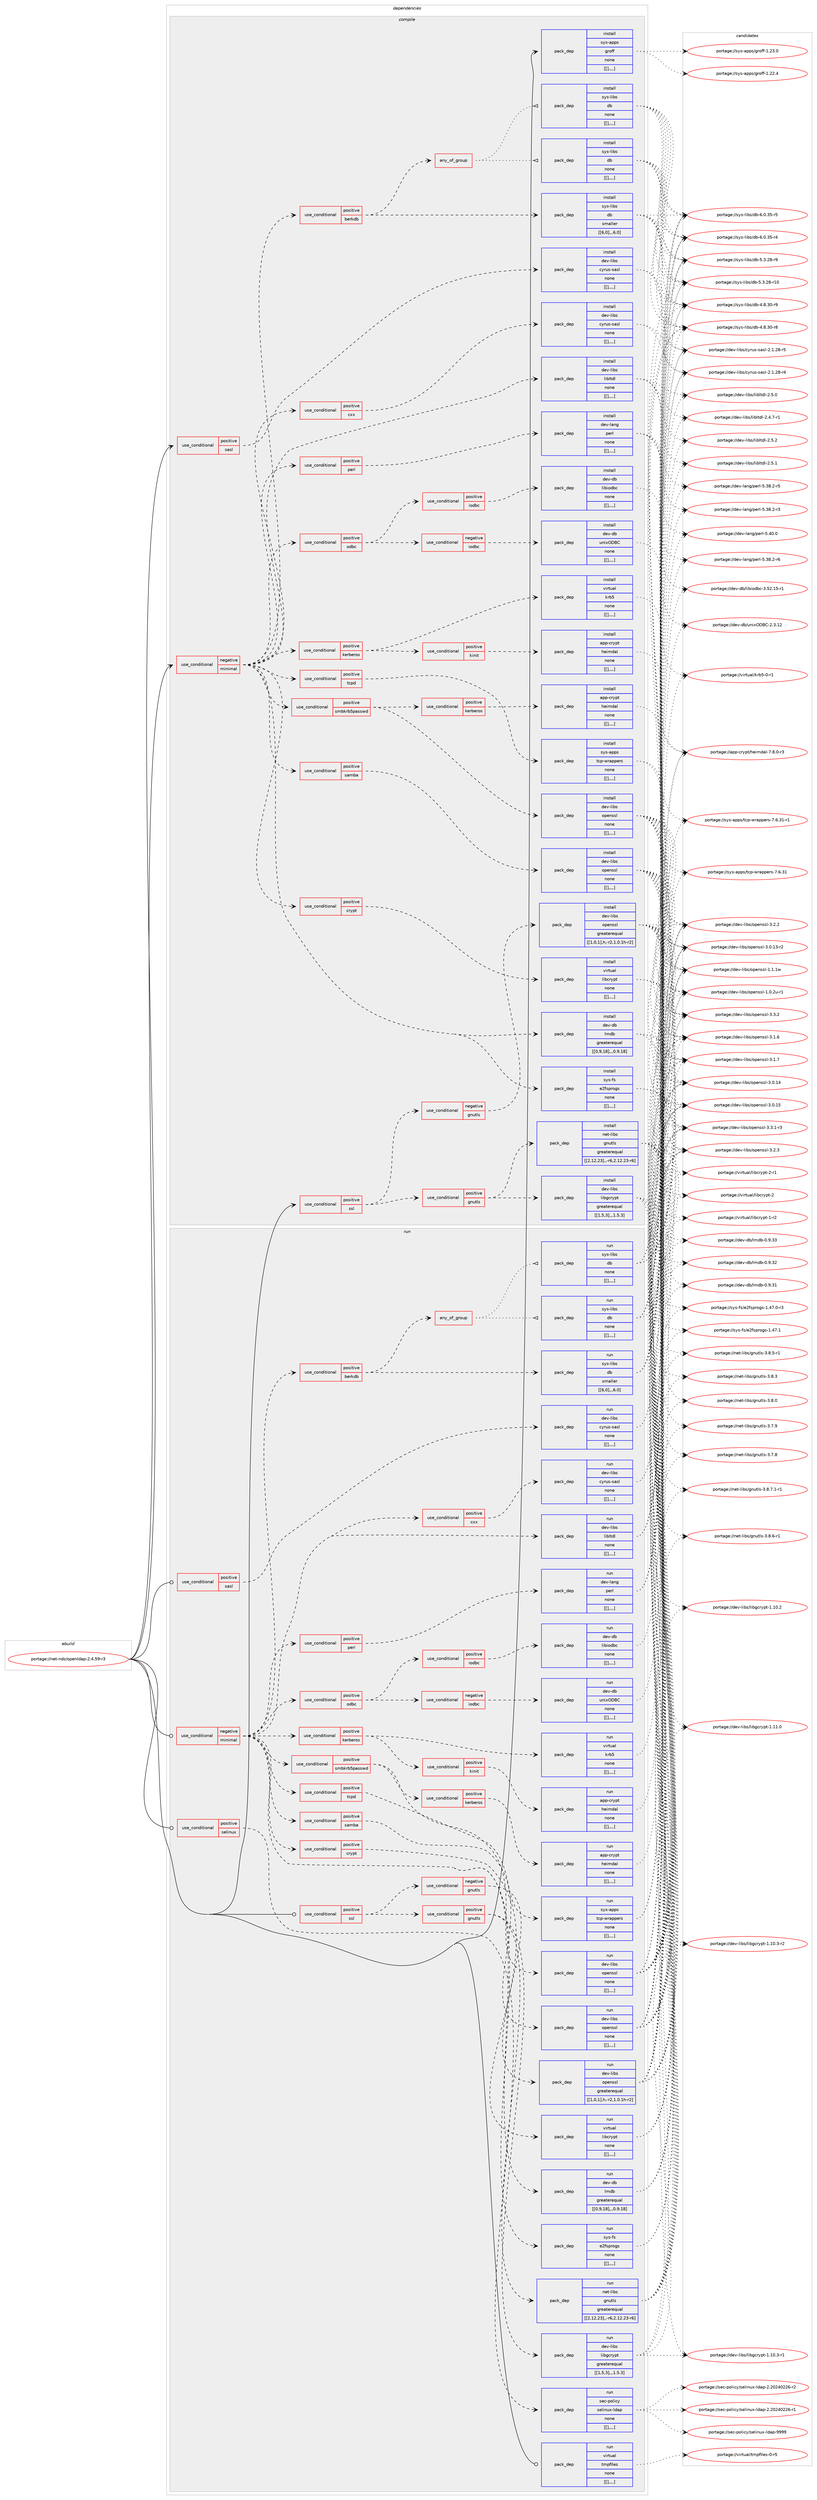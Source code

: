 digraph prolog {

# *************
# Graph options
# *************

newrank=true;
concentrate=true;
compound=true;
graph [rankdir=LR,fontname=Helvetica,fontsize=10,ranksep=1.5];#, ranksep=2.5, nodesep=0.2];
edge  [arrowhead=vee];
node  [fontname=Helvetica,fontsize=10];

# **********
# The ebuild
# **********

subgraph cluster_leftcol {
color=gray;
label=<<i>ebuild</i>>;
id [label="portage://net-nds/openldap-2.4.59-r3", color=red, width=4, href="../net-nds/openldap-2.4.59-r3.svg"];
}

# ****************
# The dependencies
# ****************

subgraph cluster_midcol {
color=gray;
label=<<i>dependencies</i>>;
subgraph cluster_compile {
fillcolor="#eeeeee";
style=filled;
label=<<i>compile</i>>;
subgraph cond103489 {
dependency388987 [label=<<TABLE BORDER="0" CELLBORDER="1" CELLSPACING="0" CELLPADDING="4"><TR><TD ROWSPAN="3" CELLPADDING="10">use_conditional</TD></TR><TR><TD>negative</TD></TR><TR><TD>minimal</TD></TR></TABLE>>, shape=none, color=red];
subgraph pack282717 {
dependency388988 [label=<<TABLE BORDER="0" CELLBORDER="1" CELLSPACING="0" CELLPADDING="4" WIDTH="220"><TR><TD ROWSPAN="6" CELLPADDING="30">pack_dep</TD></TR><TR><TD WIDTH="110">install</TD></TR><TR><TD>dev-libs</TD></TR><TR><TD>libltdl</TD></TR><TR><TD>none</TD></TR><TR><TD>[[],,,,]</TD></TR></TABLE>>, shape=none, color=blue];
}
dependency388987:e -> dependency388988:w [weight=20,style="dashed",arrowhead="vee"];
subgraph pack282718 {
dependency388989 [label=<<TABLE BORDER="0" CELLBORDER="1" CELLSPACING="0" CELLPADDING="4" WIDTH="220"><TR><TD ROWSPAN="6" CELLPADDING="30">pack_dep</TD></TR><TR><TD WIDTH="110">install</TD></TR><TR><TD>sys-fs</TD></TR><TR><TD>e2fsprogs</TD></TR><TR><TD>none</TD></TR><TR><TD>[[],,,,]</TD></TR></TABLE>>, shape=none, color=blue];
}
dependency388987:e -> dependency388989:w [weight=20,style="dashed",arrowhead="vee"];
subgraph pack282719 {
dependency388990 [label=<<TABLE BORDER="0" CELLBORDER="1" CELLSPACING="0" CELLPADDING="4" WIDTH="220"><TR><TD ROWSPAN="6" CELLPADDING="30">pack_dep</TD></TR><TR><TD WIDTH="110">install</TD></TR><TR><TD>dev-db</TD></TR><TR><TD>lmdb</TD></TR><TR><TD>greaterequal</TD></TR><TR><TD>[[0,9,18],,,0.9.18]</TD></TR></TABLE>>, shape=none, color=blue];
}
dependency388987:e -> dependency388990:w [weight=20,style="dashed",arrowhead="vee"];
subgraph cond103490 {
dependency388991 [label=<<TABLE BORDER="0" CELLBORDER="1" CELLSPACING="0" CELLPADDING="4"><TR><TD ROWSPAN="3" CELLPADDING="10">use_conditional</TD></TR><TR><TD>positive</TD></TR><TR><TD>crypt</TD></TR></TABLE>>, shape=none, color=red];
subgraph pack282720 {
dependency388992 [label=<<TABLE BORDER="0" CELLBORDER="1" CELLSPACING="0" CELLPADDING="4" WIDTH="220"><TR><TD ROWSPAN="6" CELLPADDING="30">pack_dep</TD></TR><TR><TD WIDTH="110">install</TD></TR><TR><TD>virtual</TD></TR><TR><TD>libcrypt</TD></TR><TR><TD>none</TD></TR><TR><TD>[[],,,,]</TD></TR></TABLE>>, shape=none, color=blue];
}
dependency388991:e -> dependency388992:w [weight=20,style="dashed",arrowhead="vee"];
}
dependency388987:e -> dependency388991:w [weight=20,style="dashed",arrowhead="vee"];
subgraph cond103491 {
dependency388993 [label=<<TABLE BORDER="0" CELLBORDER="1" CELLSPACING="0" CELLPADDING="4"><TR><TD ROWSPAN="3" CELLPADDING="10">use_conditional</TD></TR><TR><TD>positive</TD></TR><TR><TD>tcpd</TD></TR></TABLE>>, shape=none, color=red];
subgraph pack282721 {
dependency388994 [label=<<TABLE BORDER="0" CELLBORDER="1" CELLSPACING="0" CELLPADDING="4" WIDTH="220"><TR><TD ROWSPAN="6" CELLPADDING="30">pack_dep</TD></TR><TR><TD WIDTH="110">install</TD></TR><TR><TD>sys-apps</TD></TR><TR><TD>tcp-wrappers</TD></TR><TR><TD>none</TD></TR><TR><TD>[[],,,,]</TD></TR></TABLE>>, shape=none, color=blue];
}
dependency388993:e -> dependency388994:w [weight=20,style="dashed",arrowhead="vee"];
}
dependency388987:e -> dependency388993:w [weight=20,style="dashed",arrowhead="vee"];
subgraph cond103492 {
dependency388995 [label=<<TABLE BORDER="0" CELLBORDER="1" CELLSPACING="0" CELLPADDING="4"><TR><TD ROWSPAN="3" CELLPADDING="10">use_conditional</TD></TR><TR><TD>positive</TD></TR><TR><TD>odbc</TD></TR></TABLE>>, shape=none, color=red];
subgraph cond103493 {
dependency388996 [label=<<TABLE BORDER="0" CELLBORDER="1" CELLSPACING="0" CELLPADDING="4"><TR><TD ROWSPAN="3" CELLPADDING="10">use_conditional</TD></TR><TR><TD>negative</TD></TR><TR><TD>iodbc</TD></TR></TABLE>>, shape=none, color=red];
subgraph pack282722 {
dependency388997 [label=<<TABLE BORDER="0" CELLBORDER="1" CELLSPACING="0" CELLPADDING="4" WIDTH="220"><TR><TD ROWSPAN="6" CELLPADDING="30">pack_dep</TD></TR><TR><TD WIDTH="110">install</TD></TR><TR><TD>dev-db</TD></TR><TR><TD>unixODBC</TD></TR><TR><TD>none</TD></TR><TR><TD>[[],,,,]</TD></TR></TABLE>>, shape=none, color=blue];
}
dependency388996:e -> dependency388997:w [weight=20,style="dashed",arrowhead="vee"];
}
dependency388995:e -> dependency388996:w [weight=20,style="dashed",arrowhead="vee"];
subgraph cond103494 {
dependency388998 [label=<<TABLE BORDER="0" CELLBORDER="1" CELLSPACING="0" CELLPADDING="4"><TR><TD ROWSPAN="3" CELLPADDING="10">use_conditional</TD></TR><TR><TD>positive</TD></TR><TR><TD>iodbc</TD></TR></TABLE>>, shape=none, color=red];
subgraph pack282723 {
dependency388999 [label=<<TABLE BORDER="0" CELLBORDER="1" CELLSPACING="0" CELLPADDING="4" WIDTH="220"><TR><TD ROWSPAN="6" CELLPADDING="30">pack_dep</TD></TR><TR><TD WIDTH="110">install</TD></TR><TR><TD>dev-db</TD></TR><TR><TD>libiodbc</TD></TR><TR><TD>none</TD></TR><TR><TD>[[],,,,]</TD></TR></TABLE>>, shape=none, color=blue];
}
dependency388998:e -> dependency388999:w [weight=20,style="dashed",arrowhead="vee"];
}
dependency388995:e -> dependency388998:w [weight=20,style="dashed",arrowhead="vee"];
}
dependency388987:e -> dependency388995:w [weight=20,style="dashed",arrowhead="vee"];
subgraph cond103495 {
dependency389000 [label=<<TABLE BORDER="0" CELLBORDER="1" CELLSPACING="0" CELLPADDING="4"><TR><TD ROWSPAN="3" CELLPADDING="10">use_conditional</TD></TR><TR><TD>positive</TD></TR><TR><TD>perl</TD></TR></TABLE>>, shape=none, color=red];
subgraph pack282724 {
dependency389001 [label=<<TABLE BORDER="0" CELLBORDER="1" CELLSPACING="0" CELLPADDING="4" WIDTH="220"><TR><TD ROWSPAN="6" CELLPADDING="30">pack_dep</TD></TR><TR><TD WIDTH="110">install</TD></TR><TR><TD>dev-lang</TD></TR><TR><TD>perl</TD></TR><TR><TD>none</TD></TR><TR><TD>[[],,,,]</TD></TR></TABLE>>, shape=none, color=blue];
}
dependency389000:e -> dependency389001:w [weight=20,style="dashed",arrowhead="vee"];
}
dependency388987:e -> dependency389000:w [weight=20,style="dashed",arrowhead="vee"];
subgraph cond103496 {
dependency389002 [label=<<TABLE BORDER="0" CELLBORDER="1" CELLSPACING="0" CELLPADDING="4"><TR><TD ROWSPAN="3" CELLPADDING="10">use_conditional</TD></TR><TR><TD>positive</TD></TR><TR><TD>samba</TD></TR></TABLE>>, shape=none, color=red];
subgraph pack282725 {
dependency389003 [label=<<TABLE BORDER="0" CELLBORDER="1" CELLSPACING="0" CELLPADDING="4" WIDTH="220"><TR><TD ROWSPAN="6" CELLPADDING="30">pack_dep</TD></TR><TR><TD WIDTH="110">install</TD></TR><TR><TD>dev-libs</TD></TR><TR><TD>openssl</TD></TR><TR><TD>none</TD></TR><TR><TD>[[],,,,]</TD></TR></TABLE>>, shape=none, color=blue];
}
dependency389002:e -> dependency389003:w [weight=20,style="dashed",arrowhead="vee"];
}
dependency388987:e -> dependency389002:w [weight=20,style="dashed",arrowhead="vee"];
subgraph cond103497 {
dependency389004 [label=<<TABLE BORDER="0" CELLBORDER="1" CELLSPACING="0" CELLPADDING="4"><TR><TD ROWSPAN="3" CELLPADDING="10">use_conditional</TD></TR><TR><TD>positive</TD></TR><TR><TD>berkdb</TD></TR></TABLE>>, shape=none, color=red];
subgraph pack282726 {
dependency389005 [label=<<TABLE BORDER="0" CELLBORDER="1" CELLSPACING="0" CELLPADDING="4" WIDTH="220"><TR><TD ROWSPAN="6" CELLPADDING="30">pack_dep</TD></TR><TR><TD WIDTH="110">install</TD></TR><TR><TD>sys-libs</TD></TR><TR><TD>db</TD></TR><TR><TD>smaller</TD></TR><TR><TD>[[6,0],,,6.0]</TD></TR></TABLE>>, shape=none, color=blue];
}
dependency389004:e -> dependency389005:w [weight=20,style="dashed",arrowhead="vee"];
subgraph any2592 {
dependency389006 [label=<<TABLE BORDER="0" CELLBORDER="1" CELLSPACING="0" CELLPADDING="4"><TR><TD CELLPADDING="10">any_of_group</TD></TR></TABLE>>, shape=none, color=red];subgraph pack282727 {
dependency389007 [label=<<TABLE BORDER="0" CELLBORDER="1" CELLSPACING="0" CELLPADDING="4" WIDTH="220"><TR><TD ROWSPAN="6" CELLPADDING="30">pack_dep</TD></TR><TR><TD WIDTH="110">install</TD></TR><TR><TD>sys-libs</TD></TR><TR><TD>db</TD></TR><TR><TD>none</TD></TR><TR><TD>[[],,,,]</TD></TR></TABLE>>, shape=none, color=blue];
}
dependency389006:e -> dependency389007:w [weight=20,style="dotted",arrowhead="oinv"];
subgraph pack282728 {
dependency389008 [label=<<TABLE BORDER="0" CELLBORDER="1" CELLSPACING="0" CELLPADDING="4" WIDTH="220"><TR><TD ROWSPAN="6" CELLPADDING="30">pack_dep</TD></TR><TR><TD WIDTH="110">install</TD></TR><TR><TD>sys-libs</TD></TR><TR><TD>db</TD></TR><TR><TD>none</TD></TR><TR><TD>[[],,,,]</TD></TR></TABLE>>, shape=none, color=blue];
}
dependency389006:e -> dependency389008:w [weight=20,style="dotted",arrowhead="oinv"];
}
dependency389004:e -> dependency389006:w [weight=20,style="dashed",arrowhead="vee"];
}
dependency388987:e -> dependency389004:w [weight=20,style="dashed",arrowhead="vee"];
subgraph cond103498 {
dependency389009 [label=<<TABLE BORDER="0" CELLBORDER="1" CELLSPACING="0" CELLPADDING="4"><TR><TD ROWSPAN="3" CELLPADDING="10">use_conditional</TD></TR><TR><TD>positive</TD></TR><TR><TD>smbkrb5passwd</TD></TR></TABLE>>, shape=none, color=red];
subgraph pack282729 {
dependency389010 [label=<<TABLE BORDER="0" CELLBORDER="1" CELLSPACING="0" CELLPADDING="4" WIDTH="220"><TR><TD ROWSPAN="6" CELLPADDING="30">pack_dep</TD></TR><TR><TD WIDTH="110">install</TD></TR><TR><TD>dev-libs</TD></TR><TR><TD>openssl</TD></TR><TR><TD>none</TD></TR><TR><TD>[[],,,,]</TD></TR></TABLE>>, shape=none, color=blue];
}
dependency389009:e -> dependency389010:w [weight=20,style="dashed",arrowhead="vee"];
subgraph cond103499 {
dependency389011 [label=<<TABLE BORDER="0" CELLBORDER="1" CELLSPACING="0" CELLPADDING="4"><TR><TD ROWSPAN="3" CELLPADDING="10">use_conditional</TD></TR><TR><TD>positive</TD></TR><TR><TD>kerberos</TD></TR></TABLE>>, shape=none, color=red];
subgraph pack282730 {
dependency389012 [label=<<TABLE BORDER="0" CELLBORDER="1" CELLSPACING="0" CELLPADDING="4" WIDTH="220"><TR><TD ROWSPAN="6" CELLPADDING="30">pack_dep</TD></TR><TR><TD WIDTH="110">install</TD></TR><TR><TD>app-crypt</TD></TR><TR><TD>heimdal</TD></TR><TR><TD>none</TD></TR><TR><TD>[[],,,,]</TD></TR></TABLE>>, shape=none, color=blue];
}
dependency389011:e -> dependency389012:w [weight=20,style="dashed",arrowhead="vee"];
}
dependency389009:e -> dependency389011:w [weight=20,style="dashed",arrowhead="vee"];
}
dependency388987:e -> dependency389009:w [weight=20,style="dashed",arrowhead="vee"];
subgraph cond103500 {
dependency389013 [label=<<TABLE BORDER="0" CELLBORDER="1" CELLSPACING="0" CELLPADDING="4"><TR><TD ROWSPAN="3" CELLPADDING="10">use_conditional</TD></TR><TR><TD>positive</TD></TR><TR><TD>kerberos</TD></TR></TABLE>>, shape=none, color=red];
subgraph pack282731 {
dependency389014 [label=<<TABLE BORDER="0" CELLBORDER="1" CELLSPACING="0" CELLPADDING="4" WIDTH="220"><TR><TD ROWSPAN="6" CELLPADDING="30">pack_dep</TD></TR><TR><TD WIDTH="110">install</TD></TR><TR><TD>virtual</TD></TR><TR><TD>krb5</TD></TR><TR><TD>none</TD></TR><TR><TD>[[],,,,]</TD></TR></TABLE>>, shape=none, color=blue];
}
dependency389013:e -> dependency389014:w [weight=20,style="dashed",arrowhead="vee"];
subgraph cond103501 {
dependency389015 [label=<<TABLE BORDER="0" CELLBORDER="1" CELLSPACING="0" CELLPADDING="4"><TR><TD ROWSPAN="3" CELLPADDING="10">use_conditional</TD></TR><TR><TD>positive</TD></TR><TR><TD>kinit</TD></TR></TABLE>>, shape=none, color=red];
subgraph pack282732 {
dependency389016 [label=<<TABLE BORDER="0" CELLBORDER="1" CELLSPACING="0" CELLPADDING="4" WIDTH="220"><TR><TD ROWSPAN="6" CELLPADDING="30">pack_dep</TD></TR><TR><TD WIDTH="110">install</TD></TR><TR><TD>app-crypt</TD></TR><TR><TD>heimdal</TD></TR><TR><TD>none</TD></TR><TR><TD>[[],,,,]</TD></TR></TABLE>>, shape=none, color=blue];
}
dependency389015:e -> dependency389016:w [weight=20,style="dashed",arrowhead="vee"];
}
dependency389013:e -> dependency389015:w [weight=20,style="dashed",arrowhead="vee"];
}
dependency388987:e -> dependency389013:w [weight=20,style="dashed",arrowhead="vee"];
subgraph cond103502 {
dependency389017 [label=<<TABLE BORDER="0" CELLBORDER="1" CELLSPACING="0" CELLPADDING="4"><TR><TD ROWSPAN="3" CELLPADDING="10">use_conditional</TD></TR><TR><TD>positive</TD></TR><TR><TD>cxx</TD></TR></TABLE>>, shape=none, color=red];
subgraph pack282733 {
dependency389018 [label=<<TABLE BORDER="0" CELLBORDER="1" CELLSPACING="0" CELLPADDING="4" WIDTH="220"><TR><TD ROWSPAN="6" CELLPADDING="30">pack_dep</TD></TR><TR><TD WIDTH="110">install</TD></TR><TR><TD>dev-libs</TD></TR><TR><TD>cyrus-sasl</TD></TR><TR><TD>none</TD></TR><TR><TD>[[],,,,]</TD></TR></TABLE>>, shape=none, color=blue];
}
dependency389017:e -> dependency389018:w [weight=20,style="dashed",arrowhead="vee"];
}
dependency388987:e -> dependency389017:w [weight=20,style="dashed",arrowhead="vee"];
}
id:e -> dependency388987:w [weight=20,style="solid",arrowhead="vee"];
subgraph cond103503 {
dependency389019 [label=<<TABLE BORDER="0" CELLBORDER="1" CELLSPACING="0" CELLPADDING="4"><TR><TD ROWSPAN="3" CELLPADDING="10">use_conditional</TD></TR><TR><TD>positive</TD></TR><TR><TD>sasl</TD></TR></TABLE>>, shape=none, color=red];
subgraph pack282734 {
dependency389020 [label=<<TABLE BORDER="0" CELLBORDER="1" CELLSPACING="0" CELLPADDING="4" WIDTH="220"><TR><TD ROWSPAN="6" CELLPADDING="30">pack_dep</TD></TR><TR><TD WIDTH="110">install</TD></TR><TR><TD>dev-libs</TD></TR><TR><TD>cyrus-sasl</TD></TR><TR><TD>none</TD></TR><TR><TD>[[],,,,]</TD></TR></TABLE>>, shape=none, color=blue];
}
dependency389019:e -> dependency389020:w [weight=20,style="dashed",arrowhead="vee"];
}
id:e -> dependency389019:w [weight=20,style="solid",arrowhead="vee"];
subgraph cond103504 {
dependency389021 [label=<<TABLE BORDER="0" CELLBORDER="1" CELLSPACING="0" CELLPADDING="4"><TR><TD ROWSPAN="3" CELLPADDING="10">use_conditional</TD></TR><TR><TD>positive</TD></TR><TR><TD>ssl</TD></TR></TABLE>>, shape=none, color=red];
subgraph cond103505 {
dependency389022 [label=<<TABLE BORDER="0" CELLBORDER="1" CELLSPACING="0" CELLPADDING="4"><TR><TD ROWSPAN="3" CELLPADDING="10">use_conditional</TD></TR><TR><TD>negative</TD></TR><TR><TD>gnutls</TD></TR></TABLE>>, shape=none, color=red];
subgraph pack282735 {
dependency389023 [label=<<TABLE BORDER="0" CELLBORDER="1" CELLSPACING="0" CELLPADDING="4" WIDTH="220"><TR><TD ROWSPAN="6" CELLPADDING="30">pack_dep</TD></TR><TR><TD WIDTH="110">install</TD></TR><TR><TD>dev-libs</TD></TR><TR><TD>openssl</TD></TR><TR><TD>greaterequal</TD></TR><TR><TD>[[1,0,1],h,-r2,1.0.1h-r2]</TD></TR></TABLE>>, shape=none, color=blue];
}
dependency389022:e -> dependency389023:w [weight=20,style="dashed",arrowhead="vee"];
}
dependency389021:e -> dependency389022:w [weight=20,style="dashed",arrowhead="vee"];
subgraph cond103506 {
dependency389024 [label=<<TABLE BORDER="0" CELLBORDER="1" CELLSPACING="0" CELLPADDING="4"><TR><TD ROWSPAN="3" CELLPADDING="10">use_conditional</TD></TR><TR><TD>positive</TD></TR><TR><TD>gnutls</TD></TR></TABLE>>, shape=none, color=red];
subgraph pack282736 {
dependency389025 [label=<<TABLE BORDER="0" CELLBORDER="1" CELLSPACING="0" CELLPADDING="4" WIDTH="220"><TR><TD ROWSPAN="6" CELLPADDING="30">pack_dep</TD></TR><TR><TD WIDTH="110">install</TD></TR><TR><TD>net-libs</TD></TR><TR><TD>gnutls</TD></TR><TR><TD>greaterequal</TD></TR><TR><TD>[[2,12,23],,-r6,2.12.23-r6]</TD></TR></TABLE>>, shape=none, color=blue];
}
dependency389024:e -> dependency389025:w [weight=20,style="dashed",arrowhead="vee"];
subgraph pack282737 {
dependency389026 [label=<<TABLE BORDER="0" CELLBORDER="1" CELLSPACING="0" CELLPADDING="4" WIDTH="220"><TR><TD ROWSPAN="6" CELLPADDING="30">pack_dep</TD></TR><TR><TD WIDTH="110">install</TD></TR><TR><TD>dev-libs</TD></TR><TR><TD>libgcrypt</TD></TR><TR><TD>greaterequal</TD></TR><TR><TD>[[1,5,3],,,1.5.3]</TD></TR></TABLE>>, shape=none, color=blue];
}
dependency389024:e -> dependency389026:w [weight=20,style="dashed",arrowhead="vee"];
}
dependency389021:e -> dependency389024:w [weight=20,style="dashed",arrowhead="vee"];
}
id:e -> dependency389021:w [weight=20,style="solid",arrowhead="vee"];
subgraph pack282738 {
dependency389027 [label=<<TABLE BORDER="0" CELLBORDER="1" CELLSPACING="0" CELLPADDING="4" WIDTH="220"><TR><TD ROWSPAN="6" CELLPADDING="30">pack_dep</TD></TR><TR><TD WIDTH="110">install</TD></TR><TR><TD>sys-apps</TD></TR><TR><TD>groff</TD></TR><TR><TD>none</TD></TR><TR><TD>[[],,,,]</TD></TR></TABLE>>, shape=none, color=blue];
}
id:e -> dependency389027:w [weight=20,style="solid",arrowhead="vee"];
}
subgraph cluster_compileandrun {
fillcolor="#eeeeee";
style=filled;
label=<<i>compile and run</i>>;
}
subgraph cluster_run {
fillcolor="#eeeeee";
style=filled;
label=<<i>run</i>>;
subgraph cond103507 {
dependency389028 [label=<<TABLE BORDER="0" CELLBORDER="1" CELLSPACING="0" CELLPADDING="4"><TR><TD ROWSPAN="3" CELLPADDING="10">use_conditional</TD></TR><TR><TD>negative</TD></TR><TR><TD>minimal</TD></TR></TABLE>>, shape=none, color=red];
subgraph pack282739 {
dependency389029 [label=<<TABLE BORDER="0" CELLBORDER="1" CELLSPACING="0" CELLPADDING="4" WIDTH="220"><TR><TD ROWSPAN="6" CELLPADDING="30">pack_dep</TD></TR><TR><TD WIDTH="110">run</TD></TR><TR><TD>dev-libs</TD></TR><TR><TD>libltdl</TD></TR><TR><TD>none</TD></TR><TR><TD>[[],,,,]</TD></TR></TABLE>>, shape=none, color=blue];
}
dependency389028:e -> dependency389029:w [weight=20,style="dashed",arrowhead="vee"];
subgraph pack282740 {
dependency389030 [label=<<TABLE BORDER="0" CELLBORDER="1" CELLSPACING="0" CELLPADDING="4" WIDTH="220"><TR><TD ROWSPAN="6" CELLPADDING="30">pack_dep</TD></TR><TR><TD WIDTH="110">run</TD></TR><TR><TD>sys-fs</TD></TR><TR><TD>e2fsprogs</TD></TR><TR><TD>none</TD></TR><TR><TD>[[],,,,]</TD></TR></TABLE>>, shape=none, color=blue];
}
dependency389028:e -> dependency389030:w [weight=20,style="dashed",arrowhead="vee"];
subgraph pack282741 {
dependency389031 [label=<<TABLE BORDER="0" CELLBORDER="1" CELLSPACING="0" CELLPADDING="4" WIDTH="220"><TR><TD ROWSPAN="6" CELLPADDING="30">pack_dep</TD></TR><TR><TD WIDTH="110">run</TD></TR><TR><TD>dev-db</TD></TR><TR><TD>lmdb</TD></TR><TR><TD>greaterequal</TD></TR><TR><TD>[[0,9,18],,,0.9.18]</TD></TR></TABLE>>, shape=none, color=blue];
}
dependency389028:e -> dependency389031:w [weight=20,style="dashed",arrowhead="vee"];
subgraph cond103508 {
dependency389032 [label=<<TABLE BORDER="0" CELLBORDER="1" CELLSPACING="0" CELLPADDING="4"><TR><TD ROWSPAN="3" CELLPADDING="10">use_conditional</TD></TR><TR><TD>positive</TD></TR><TR><TD>crypt</TD></TR></TABLE>>, shape=none, color=red];
subgraph pack282742 {
dependency389033 [label=<<TABLE BORDER="0" CELLBORDER="1" CELLSPACING="0" CELLPADDING="4" WIDTH="220"><TR><TD ROWSPAN="6" CELLPADDING="30">pack_dep</TD></TR><TR><TD WIDTH="110">run</TD></TR><TR><TD>virtual</TD></TR><TR><TD>libcrypt</TD></TR><TR><TD>none</TD></TR><TR><TD>[[],,,,]</TD></TR></TABLE>>, shape=none, color=blue];
}
dependency389032:e -> dependency389033:w [weight=20,style="dashed",arrowhead="vee"];
}
dependency389028:e -> dependency389032:w [weight=20,style="dashed",arrowhead="vee"];
subgraph cond103509 {
dependency389034 [label=<<TABLE BORDER="0" CELLBORDER="1" CELLSPACING="0" CELLPADDING="4"><TR><TD ROWSPAN="3" CELLPADDING="10">use_conditional</TD></TR><TR><TD>positive</TD></TR><TR><TD>tcpd</TD></TR></TABLE>>, shape=none, color=red];
subgraph pack282743 {
dependency389035 [label=<<TABLE BORDER="0" CELLBORDER="1" CELLSPACING="0" CELLPADDING="4" WIDTH="220"><TR><TD ROWSPAN="6" CELLPADDING="30">pack_dep</TD></TR><TR><TD WIDTH="110">run</TD></TR><TR><TD>sys-apps</TD></TR><TR><TD>tcp-wrappers</TD></TR><TR><TD>none</TD></TR><TR><TD>[[],,,,]</TD></TR></TABLE>>, shape=none, color=blue];
}
dependency389034:e -> dependency389035:w [weight=20,style="dashed",arrowhead="vee"];
}
dependency389028:e -> dependency389034:w [weight=20,style="dashed",arrowhead="vee"];
subgraph cond103510 {
dependency389036 [label=<<TABLE BORDER="0" CELLBORDER="1" CELLSPACING="0" CELLPADDING="4"><TR><TD ROWSPAN="3" CELLPADDING="10">use_conditional</TD></TR><TR><TD>positive</TD></TR><TR><TD>odbc</TD></TR></TABLE>>, shape=none, color=red];
subgraph cond103511 {
dependency389037 [label=<<TABLE BORDER="0" CELLBORDER="1" CELLSPACING="0" CELLPADDING="4"><TR><TD ROWSPAN="3" CELLPADDING="10">use_conditional</TD></TR><TR><TD>negative</TD></TR><TR><TD>iodbc</TD></TR></TABLE>>, shape=none, color=red];
subgraph pack282744 {
dependency389038 [label=<<TABLE BORDER="0" CELLBORDER="1" CELLSPACING="0" CELLPADDING="4" WIDTH="220"><TR><TD ROWSPAN="6" CELLPADDING="30">pack_dep</TD></TR><TR><TD WIDTH="110">run</TD></TR><TR><TD>dev-db</TD></TR><TR><TD>unixODBC</TD></TR><TR><TD>none</TD></TR><TR><TD>[[],,,,]</TD></TR></TABLE>>, shape=none, color=blue];
}
dependency389037:e -> dependency389038:w [weight=20,style="dashed",arrowhead="vee"];
}
dependency389036:e -> dependency389037:w [weight=20,style="dashed",arrowhead="vee"];
subgraph cond103512 {
dependency389039 [label=<<TABLE BORDER="0" CELLBORDER="1" CELLSPACING="0" CELLPADDING="4"><TR><TD ROWSPAN="3" CELLPADDING="10">use_conditional</TD></TR><TR><TD>positive</TD></TR><TR><TD>iodbc</TD></TR></TABLE>>, shape=none, color=red];
subgraph pack282745 {
dependency389040 [label=<<TABLE BORDER="0" CELLBORDER="1" CELLSPACING="0" CELLPADDING="4" WIDTH="220"><TR><TD ROWSPAN="6" CELLPADDING="30">pack_dep</TD></TR><TR><TD WIDTH="110">run</TD></TR><TR><TD>dev-db</TD></TR><TR><TD>libiodbc</TD></TR><TR><TD>none</TD></TR><TR><TD>[[],,,,]</TD></TR></TABLE>>, shape=none, color=blue];
}
dependency389039:e -> dependency389040:w [weight=20,style="dashed",arrowhead="vee"];
}
dependency389036:e -> dependency389039:w [weight=20,style="dashed",arrowhead="vee"];
}
dependency389028:e -> dependency389036:w [weight=20,style="dashed",arrowhead="vee"];
subgraph cond103513 {
dependency389041 [label=<<TABLE BORDER="0" CELLBORDER="1" CELLSPACING="0" CELLPADDING="4"><TR><TD ROWSPAN="3" CELLPADDING="10">use_conditional</TD></TR><TR><TD>positive</TD></TR><TR><TD>perl</TD></TR></TABLE>>, shape=none, color=red];
subgraph pack282746 {
dependency389042 [label=<<TABLE BORDER="0" CELLBORDER="1" CELLSPACING="0" CELLPADDING="4" WIDTH="220"><TR><TD ROWSPAN="6" CELLPADDING="30">pack_dep</TD></TR><TR><TD WIDTH="110">run</TD></TR><TR><TD>dev-lang</TD></TR><TR><TD>perl</TD></TR><TR><TD>none</TD></TR><TR><TD>[[],,,,]</TD></TR></TABLE>>, shape=none, color=blue];
}
dependency389041:e -> dependency389042:w [weight=20,style="dashed",arrowhead="vee"];
}
dependency389028:e -> dependency389041:w [weight=20,style="dashed",arrowhead="vee"];
subgraph cond103514 {
dependency389043 [label=<<TABLE BORDER="0" CELLBORDER="1" CELLSPACING="0" CELLPADDING="4"><TR><TD ROWSPAN="3" CELLPADDING="10">use_conditional</TD></TR><TR><TD>positive</TD></TR><TR><TD>samba</TD></TR></TABLE>>, shape=none, color=red];
subgraph pack282747 {
dependency389044 [label=<<TABLE BORDER="0" CELLBORDER="1" CELLSPACING="0" CELLPADDING="4" WIDTH="220"><TR><TD ROWSPAN="6" CELLPADDING="30">pack_dep</TD></TR><TR><TD WIDTH="110">run</TD></TR><TR><TD>dev-libs</TD></TR><TR><TD>openssl</TD></TR><TR><TD>none</TD></TR><TR><TD>[[],,,,]</TD></TR></TABLE>>, shape=none, color=blue];
}
dependency389043:e -> dependency389044:w [weight=20,style="dashed",arrowhead="vee"];
}
dependency389028:e -> dependency389043:w [weight=20,style="dashed",arrowhead="vee"];
subgraph cond103515 {
dependency389045 [label=<<TABLE BORDER="0" CELLBORDER="1" CELLSPACING="0" CELLPADDING="4"><TR><TD ROWSPAN="3" CELLPADDING="10">use_conditional</TD></TR><TR><TD>positive</TD></TR><TR><TD>berkdb</TD></TR></TABLE>>, shape=none, color=red];
subgraph pack282748 {
dependency389046 [label=<<TABLE BORDER="0" CELLBORDER="1" CELLSPACING="0" CELLPADDING="4" WIDTH="220"><TR><TD ROWSPAN="6" CELLPADDING="30">pack_dep</TD></TR><TR><TD WIDTH="110">run</TD></TR><TR><TD>sys-libs</TD></TR><TR><TD>db</TD></TR><TR><TD>smaller</TD></TR><TR><TD>[[6,0],,,6.0]</TD></TR></TABLE>>, shape=none, color=blue];
}
dependency389045:e -> dependency389046:w [weight=20,style="dashed",arrowhead="vee"];
subgraph any2593 {
dependency389047 [label=<<TABLE BORDER="0" CELLBORDER="1" CELLSPACING="0" CELLPADDING="4"><TR><TD CELLPADDING="10">any_of_group</TD></TR></TABLE>>, shape=none, color=red];subgraph pack282749 {
dependency389048 [label=<<TABLE BORDER="0" CELLBORDER="1" CELLSPACING="0" CELLPADDING="4" WIDTH="220"><TR><TD ROWSPAN="6" CELLPADDING="30">pack_dep</TD></TR><TR><TD WIDTH="110">run</TD></TR><TR><TD>sys-libs</TD></TR><TR><TD>db</TD></TR><TR><TD>none</TD></TR><TR><TD>[[],,,,]</TD></TR></TABLE>>, shape=none, color=blue];
}
dependency389047:e -> dependency389048:w [weight=20,style="dotted",arrowhead="oinv"];
subgraph pack282750 {
dependency389049 [label=<<TABLE BORDER="0" CELLBORDER="1" CELLSPACING="0" CELLPADDING="4" WIDTH="220"><TR><TD ROWSPAN="6" CELLPADDING="30">pack_dep</TD></TR><TR><TD WIDTH="110">run</TD></TR><TR><TD>sys-libs</TD></TR><TR><TD>db</TD></TR><TR><TD>none</TD></TR><TR><TD>[[],,,,]</TD></TR></TABLE>>, shape=none, color=blue];
}
dependency389047:e -> dependency389049:w [weight=20,style="dotted",arrowhead="oinv"];
}
dependency389045:e -> dependency389047:w [weight=20,style="dashed",arrowhead="vee"];
}
dependency389028:e -> dependency389045:w [weight=20,style="dashed",arrowhead="vee"];
subgraph cond103516 {
dependency389050 [label=<<TABLE BORDER="0" CELLBORDER="1" CELLSPACING="0" CELLPADDING="4"><TR><TD ROWSPAN="3" CELLPADDING="10">use_conditional</TD></TR><TR><TD>positive</TD></TR><TR><TD>smbkrb5passwd</TD></TR></TABLE>>, shape=none, color=red];
subgraph pack282751 {
dependency389051 [label=<<TABLE BORDER="0" CELLBORDER="1" CELLSPACING="0" CELLPADDING="4" WIDTH="220"><TR><TD ROWSPAN="6" CELLPADDING="30">pack_dep</TD></TR><TR><TD WIDTH="110">run</TD></TR><TR><TD>dev-libs</TD></TR><TR><TD>openssl</TD></TR><TR><TD>none</TD></TR><TR><TD>[[],,,,]</TD></TR></TABLE>>, shape=none, color=blue];
}
dependency389050:e -> dependency389051:w [weight=20,style="dashed",arrowhead="vee"];
subgraph cond103517 {
dependency389052 [label=<<TABLE BORDER="0" CELLBORDER="1" CELLSPACING="0" CELLPADDING="4"><TR><TD ROWSPAN="3" CELLPADDING="10">use_conditional</TD></TR><TR><TD>positive</TD></TR><TR><TD>kerberos</TD></TR></TABLE>>, shape=none, color=red];
subgraph pack282752 {
dependency389053 [label=<<TABLE BORDER="0" CELLBORDER="1" CELLSPACING="0" CELLPADDING="4" WIDTH="220"><TR><TD ROWSPAN="6" CELLPADDING="30">pack_dep</TD></TR><TR><TD WIDTH="110">run</TD></TR><TR><TD>app-crypt</TD></TR><TR><TD>heimdal</TD></TR><TR><TD>none</TD></TR><TR><TD>[[],,,,]</TD></TR></TABLE>>, shape=none, color=blue];
}
dependency389052:e -> dependency389053:w [weight=20,style="dashed",arrowhead="vee"];
}
dependency389050:e -> dependency389052:w [weight=20,style="dashed",arrowhead="vee"];
}
dependency389028:e -> dependency389050:w [weight=20,style="dashed",arrowhead="vee"];
subgraph cond103518 {
dependency389054 [label=<<TABLE BORDER="0" CELLBORDER="1" CELLSPACING="0" CELLPADDING="4"><TR><TD ROWSPAN="3" CELLPADDING="10">use_conditional</TD></TR><TR><TD>positive</TD></TR><TR><TD>kerberos</TD></TR></TABLE>>, shape=none, color=red];
subgraph pack282753 {
dependency389055 [label=<<TABLE BORDER="0" CELLBORDER="1" CELLSPACING="0" CELLPADDING="4" WIDTH="220"><TR><TD ROWSPAN="6" CELLPADDING="30">pack_dep</TD></TR><TR><TD WIDTH="110">run</TD></TR><TR><TD>virtual</TD></TR><TR><TD>krb5</TD></TR><TR><TD>none</TD></TR><TR><TD>[[],,,,]</TD></TR></TABLE>>, shape=none, color=blue];
}
dependency389054:e -> dependency389055:w [weight=20,style="dashed",arrowhead="vee"];
subgraph cond103519 {
dependency389056 [label=<<TABLE BORDER="0" CELLBORDER="1" CELLSPACING="0" CELLPADDING="4"><TR><TD ROWSPAN="3" CELLPADDING="10">use_conditional</TD></TR><TR><TD>positive</TD></TR><TR><TD>kinit</TD></TR></TABLE>>, shape=none, color=red];
subgraph pack282754 {
dependency389057 [label=<<TABLE BORDER="0" CELLBORDER="1" CELLSPACING="0" CELLPADDING="4" WIDTH="220"><TR><TD ROWSPAN="6" CELLPADDING="30">pack_dep</TD></TR><TR><TD WIDTH="110">run</TD></TR><TR><TD>app-crypt</TD></TR><TR><TD>heimdal</TD></TR><TR><TD>none</TD></TR><TR><TD>[[],,,,]</TD></TR></TABLE>>, shape=none, color=blue];
}
dependency389056:e -> dependency389057:w [weight=20,style="dashed",arrowhead="vee"];
}
dependency389054:e -> dependency389056:w [weight=20,style="dashed",arrowhead="vee"];
}
dependency389028:e -> dependency389054:w [weight=20,style="dashed",arrowhead="vee"];
subgraph cond103520 {
dependency389058 [label=<<TABLE BORDER="0" CELLBORDER="1" CELLSPACING="0" CELLPADDING="4"><TR><TD ROWSPAN="3" CELLPADDING="10">use_conditional</TD></TR><TR><TD>positive</TD></TR><TR><TD>cxx</TD></TR></TABLE>>, shape=none, color=red];
subgraph pack282755 {
dependency389059 [label=<<TABLE BORDER="0" CELLBORDER="1" CELLSPACING="0" CELLPADDING="4" WIDTH="220"><TR><TD ROWSPAN="6" CELLPADDING="30">pack_dep</TD></TR><TR><TD WIDTH="110">run</TD></TR><TR><TD>dev-libs</TD></TR><TR><TD>cyrus-sasl</TD></TR><TR><TD>none</TD></TR><TR><TD>[[],,,,]</TD></TR></TABLE>>, shape=none, color=blue];
}
dependency389058:e -> dependency389059:w [weight=20,style="dashed",arrowhead="vee"];
}
dependency389028:e -> dependency389058:w [weight=20,style="dashed",arrowhead="vee"];
}
id:e -> dependency389028:w [weight=20,style="solid",arrowhead="odot"];
subgraph cond103521 {
dependency389060 [label=<<TABLE BORDER="0" CELLBORDER="1" CELLSPACING="0" CELLPADDING="4"><TR><TD ROWSPAN="3" CELLPADDING="10">use_conditional</TD></TR><TR><TD>positive</TD></TR><TR><TD>sasl</TD></TR></TABLE>>, shape=none, color=red];
subgraph pack282756 {
dependency389061 [label=<<TABLE BORDER="0" CELLBORDER="1" CELLSPACING="0" CELLPADDING="4" WIDTH="220"><TR><TD ROWSPAN="6" CELLPADDING="30">pack_dep</TD></TR><TR><TD WIDTH="110">run</TD></TR><TR><TD>dev-libs</TD></TR><TR><TD>cyrus-sasl</TD></TR><TR><TD>none</TD></TR><TR><TD>[[],,,,]</TD></TR></TABLE>>, shape=none, color=blue];
}
dependency389060:e -> dependency389061:w [weight=20,style="dashed",arrowhead="vee"];
}
id:e -> dependency389060:w [weight=20,style="solid",arrowhead="odot"];
subgraph cond103522 {
dependency389062 [label=<<TABLE BORDER="0" CELLBORDER="1" CELLSPACING="0" CELLPADDING="4"><TR><TD ROWSPAN="3" CELLPADDING="10">use_conditional</TD></TR><TR><TD>positive</TD></TR><TR><TD>selinux</TD></TR></TABLE>>, shape=none, color=red];
subgraph pack282757 {
dependency389063 [label=<<TABLE BORDER="0" CELLBORDER="1" CELLSPACING="0" CELLPADDING="4" WIDTH="220"><TR><TD ROWSPAN="6" CELLPADDING="30">pack_dep</TD></TR><TR><TD WIDTH="110">run</TD></TR><TR><TD>sec-policy</TD></TR><TR><TD>selinux-ldap</TD></TR><TR><TD>none</TD></TR><TR><TD>[[],,,,]</TD></TR></TABLE>>, shape=none, color=blue];
}
dependency389062:e -> dependency389063:w [weight=20,style="dashed",arrowhead="vee"];
}
id:e -> dependency389062:w [weight=20,style="solid",arrowhead="odot"];
subgraph cond103523 {
dependency389064 [label=<<TABLE BORDER="0" CELLBORDER="1" CELLSPACING="0" CELLPADDING="4"><TR><TD ROWSPAN="3" CELLPADDING="10">use_conditional</TD></TR><TR><TD>positive</TD></TR><TR><TD>ssl</TD></TR></TABLE>>, shape=none, color=red];
subgraph cond103524 {
dependency389065 [label=<<TABLE BORDER="0" CELLBORDER="1" CELLSPACING="0" CELLPADDING="4"><TR><TD ROWSPAN="3" CELLPADDING="10">use_conditional</TD></TR><TR><TD>negative</TD></TR><TR><TD>gnutls</TD></TR></TABLE>>, shape=none, color=red];
subgraph pack282758 {
dependency389066 [label=<<TABLE BORDER="0" CELLBORDER="1" CELLSPACING="0" CELLPADDING="4" WIDTH="220"><TR><TD ROWSPAN="6" CELLPADDING="30">pack_dep</TD></TR><TR><TD WIDTH="110">run</TD></TR><TR><TD>dev-libs</TD></TR><TR><TD>openssl</TD></TR><TR><TD>greaterequal</TD></TR><TR><TD>[[1,0,1],h,-r2,1.0.1h-r2]</TD></TR></TABLE>>, shape=none, color=blue];
}
dependency389065:e -> dependency389066:w [weight=20,style="dashed",arrowhead="vee"];
}
dependency389064:e -> dependency389065:w [weight=20,style="dashed",arrowhead="vee"];
subgraph cond103525 {
dependency389067 [label=<<TABLE BORDER="0" CELLBORDER="1" CELLSPACING="0" CELLPADDING="4"><TR><TD ROWSPAN="3" CELLPADDING="10">use_conditional</TD></TR><TR><TD>positive</TD></TR><TR><TD>gnutls</TD></TR></TABLE>>, shape=none, color=red];
subgraph pack282759 {
dependency389068 [label=<<TABLE BORDER="0" CELLBORDER="1" CELLSPACING="0" CELLPADDING="4" WIDTH="220"><TR><TD ROWSPAN="6" CELLPADDING="30">pack_dep</TD></TR><TR><TD WIDTH="110">run</TD></TR><TR><TD>net-libs</TD></TR><TR><TD>gnutls</TD></TR><TR><TD>greaterequal</TD></TR><TR><TD>[[2,12,23],,-r6,2.12.23-r6]</TD></TR></TABLE>>, shape=none, color=blue];
}
dependency389067:e -> dependency389068:w [weight=20,style="dashed",arrowhead="vee"];
subgraph pack282760 {
dependency389069 [label=<<TABLE BORDER="0" CELLBORDER="1" CELLSPACING="0" CELLPADDING="4" WIDTH="220"><TR><TD ROWSPAN="6" CELLPADDING="30">pack_dep</TD></TR><TR><TD WIDTH="110">run</TD></TR><TR><TD>dev-libs</TD></TR><TR><TD>libgcrypt</TD></TR><TR><TD>greaterequal</TD></TR><TR><TD>[[1,5,3],,,1.5.3]</TD></TR></TABLE>>, shape=none, color=blue];
}
dependency389067:e -> dependency389069:w [weight=20,style="dashed",arrowhead="vee"];
}
dependency389064:e -> dependency389067:w [weight=20,style="dashed",arrowhead="vee"];
}
id:e -> dependency389064:w [weight=20,style="solid",arrowhead="odot"];
subgraph pack282761 {
dependency389070 [label=<<TABLE BORDER="0" CELLBORDER="1" CELLSPACING="0" CELLPADDING="4" WIDTH="220"><TR><TD ROWSPAN="6" CELLPADDING="30">pack_dep</TD></TR><TR><TD WIDTH="110">run</TD></TR><TR><TD>virtual</TD></TR><TR><TD>tmpfiles</TD></TR><TR><TD>none</TD></TR><TR><TD>[[],,,,]</TD></TR></TABLE>>, shape=none, color=blue];
}
id:e -> dependency389070:w [weight=20,style="solid",arrowhead="odot"];
}
}

# **************
# The candidates
# **************

subgraph cluster_choices {
rank=same;
color=gray;
label=<<i>candidates</i>>;

subgraph choice282717 {
color=black;
nodesep=1;
choice10010111845108105981154710810598108116100108455046534650 [label="portage://dev-libs/libltdl-2.5.2", color=red, width=4,href="../dev-libs/libltdl-2.5.2.svg"];
choice10010111845108105981154710810598108116100108455046534649 [label="portage://dev-libs/libltdl-2.5.1", color=red, width=4,href="../dev-libs/libltdl-2.5.1.svg"];
choice10010111845108105981154710810598108116100108455046534648 [label="portage://dev-libs/libltdl-2.5.0", color=red, width=4,href="../dev-libs/libltdl-2.5.0.svg"];
choice100101118451081059811547108105981081161001084550465246554511449 [label="portage://dev-libs/libltdl-2.4.7-r1", color=red, width=4,href="../dev-libs/libltdl-2.4.7-r1.svg"];
dependency388988:e -> choice10010111845108105981154710810598108116100108455046534650:w [style=dotted,weight="100"];
dependency388988:e -> choice10010111845108105981154710810598108116100108455046534649:w [style=dotted,weight="100"];
dependency388988:e -> choice10010111845108105981154710810598108116100108455046534648:w [style=dotted,weight="100"];
dependency388988:e -> choice100101118451081059811547108105981081161001084550465246554511449:w [style=dotted,weight="100"];
}
subgraph choice282718 {
color=black;
nodesep=1;
choice11512111545102115471015010211511211411110311545494652554649 [label="portage://sys-fs/e2fsprogs-1.47.1", color=red, width=4,href="../sys-fs/e2fsprogs-1.47.1.svg"];
choice115121115451021154710150102115112114111103115454946525546484511451 [label="portage://sys-fs/e2fsprogs-1.47.0-r3", color=red, width=4,href="../sys-fs/e2fsprogs-1.47.0-r3.svg"];
dependency388989:e -> choice11512111545102115471015010211511211411110311545494652554649:w [style=dotted,weight="100"];
dependency388989:e -> choice115121115451021154710150102115112114111103115454946525546484511451:w [style=dotted,weight="100"];
}
subgraph choice282719 {
color=black;
nodesep=1;
choice1001011184510098471081091009845484657465151 [label="portage://dev-db/lmdb-0.9.33", color=red, width=4,href="../dev-db/lmdb-0.9.33.svg"];
choice1001011184510098471081091009845484657465150 [label="portage://dev-db/lmdb-0.9.32", color=red, width=4,href="../dev-db/lmdb-0.9.32.svg"];
choice1001011184510098471081091009845484657465149 [label="portage://dev-db/lmdb-0.9.31", color=red, width=4,href="../dev-db/lmdb-0.9.31.svg"];
dependency388990:e -> choice1001011184510098471081091009845484657465151:w [style=dotted,weight="100"];
dependency388990:e -> choice1001011184510098471081091009845484657465150:w [style=dotted,weight="100"];
dependency388990:e -> choice1001011184510098471081091009845484657465149:w [style=dotted,weight="100"];
}
subgraph choice282720 {
color=black;
nodesep=1;
choice1181051141161179710847108105989911412111211645504511449 [label="portage://virtual/libcrypt-2-r1", color=red, width=4,href="../virtual/libcrypt-2-r1.svg"];
choice118105114116117971084710810598991141211121164550 [label="portage://virtual/libcrypt-2", color=red, width=4,href="../virtual/libcrypt-2.svg"];
choice1181051141161179710847108105989911412111211645494511450 [label="portage://virtual/libcrypt-1-r2", color=red, width=4,href="../virtual/libcrypt-1-r2.svg"];
dependency388992:e -> choice1181051141161179710847108105989911412111211645504511449:w [style=dotted,weight="100"];
dependency388992:e -> choice118105114116117971084710810598991141211121164550:w [style=dotted,weight="100"];
dependency388992:e -> choice1181051141161179710847108105989911412111211645494511450:w [style=dotted,weight="100"];
}
subgraph choice282721 {
color=black;
nodesep=1;
choice115121115459711211211547116991124511911497112112101114115455546544651494511449 [label="portage://sys-apps/tcp-wrappers-7.6.31-r1", color=red, width=4,href="../sys-apps/tcp-wrappers-7.6.31-r1.svg"];
choice11512111545971121121154711699112451191149711211210111411545554654465149 [label="portage://sys-apps/tcp-wrappers-7.6.31", color=red, width=4,href="../sys-apps/tcp-wrappers-7.6.31.svg"];
dependency388994:e -> choice115121115459711211211547116991124511911497112112101114115455546544651494511449:w [style=dotted,weight="100"];
dependency388994:e -> choice11512111545971121121154711699112451191149711211210111411545554654465149:w [style=dotted,weight="100"];
}
subgraph choice282722 {
color=black;
nodesep=1;
choice1001011184510098471171101051207968666745504651464950 [label="portage://dev-db/unixODBC-2.3.12", color=red, width=4,href="../dev-db/unixODBC-2.3.12.svg"];
dependency388997:e -> choice1001011184510098471171101051207968666745504651464950:w [style=dotted,weight="100"];
}
subgraph choice282723 {
color=black;
nodesep=1;
choice10010111845100984710810598105111100989945514653504649534511449 [label="portage://dev-db/libiodbc-3.52.15-r1", color=red, width=4,href="../dev-db/libiodbc-3.52.15-r1.svg"];
dependency388999:e -> choice10010111845100984710810598105111100989945514653504649534511449:w [style=dotted,weight="100"];
}
subgraph choice282724 {
color=black;
nodesep=1;
choice10010111845108971101034711210111410845534652484648 [label="portage://dev-lang/perl-5.40.0", color=red, width=4,href="../dev-lang/perl-5.40.0.svg"];
choice100101118451089711010347112101114108455346515646504511454 [label="portage://dev-lang/perl-5.38.2-r6", color=red, width=4,href="../dev-lang/perl-5.38.2-r6.svg"];
choice100101118451089711010347112101114108455346515646504511453 [label="portage://dev-lang/perl-5.38.2-r5", color=red, width=4,href="../dev-lang/perl-5.38.2-r5.svg"];
choice100101118451089711010347112101114108455346515646504511451 [label="portage://dev-lang/perl-5.38.2-r3", color=red, width=4,href="../dev-lang/perl-5.38.2-r3.svg"];
dependency389001:e -> choice10010111845108971101034711210111410845534652484648:w [style=dotted,weight="100"];
dependency389001:e -> choice100101118451089711010347112101114108455346515646504511454:w [style=dotted,weight="100"];
dependency389001:e -> choice100101118451089711010347112101114108455346515646504511453:w [style=dotted,weight="100"];
dependency389001:e -> choice100101118451089711010347112101114108455346515646504511451:w [style=dotted,weight="100"];
}
subgraph choice282725 {
color=black;
nodesep=1;
choice100101118451081059811547111112101110115115108455146514650 [label="portage://dev-libs/openssl-3.3.2", color=red, width=4,href="../dev-libs/openssl-3.3.2.svg"];
choice1001011184510810598115471111121011101151151084551465146494511451 [label="portage://dev-libs/openssl-3.3.1-r3", color=red, width=4,href="../dev-libs/openssl-3.3.1-r3.svg"];
choice100101118451081059811547111112101110115115108455146504651 [label="portage://dev-libs/openssl-3.2.3", color=red, width=4,href="../dev-libs/openssl-3.2.3.svg"];
choice100101118451081059811547111112101110115115108455146504650 [label="portage://dev-libs/openssl-3.2.2", color=red, width=4,href="../dev-libs/openssl-3.2.2.svg"];
choice100101118451081059811547111112101110115115108455146494655 [label="portage://dev-libs/openssl-3.1.7", color=red, width=4,href="../dev-libs/openssl-3.1.7.svg"];
choice100101118451081059811547111112101110115115108455146494654 [label="portage://dev-libs/openssl-3.1.6", color=red, width=4,href="../dev-libs/openssl-3.1.6.svg"];
choice10010111845108105981154711111210111011511510845514648464953 [label="portage://dev-libs/openssl-3.0.15", color=red, width=4,href="../dev-libs/openssl-3.0.15.svg"];
choice10010111845108105981154711111210111011511510845514648464952 [label="portage://dev-libs/openssl-3.0.14", color=red, width=4,href="../dev-libs/openssl-3.0.14.svg"];
choice100101118451081059811547111112101110115115108455146484649514511450 [label="portage://dev-libs/openssl-3.0.13-r2", color=red, width=4,href="../dev-libs/openssl-3.0.13-r2.svg"];
choice100101118451081059811547111112101110115115108454946494649119 [label="portage://dev-libs/openssl-1.1.1w", color=red, width=4,href="../dev-libs/openssl-1.1.1w.svg"];
choice1001011184510810598115471111121011101151151084549464846501174511449 [label="portage://dev-libs/openssl-1.0.2u-r1", color=red, width=4,href="../dev-libs/openssl-1.0.2u-r1.svg"];
dependency389003:e -> choice100101118451081059811547111112101110115115108455146514650:w [style=dotted,weight="100"];
dependency389003:e -> choice1001011184510810598115471111121011101151151084551465146494511451:w [style=dotted,weight="100"];
dependency389003:e -> choice100101118451081059811547111112101110115115108455146504651:w [style=dotted,weight="100"];
dependency389003:e -> choice100101118451081059811547111112101110115115108455146504650:w [style=dotted,weight="100"];
dependency389003:e -> choice100101118451081059811547111112101110115115108455146494655:w [style=dotted,weight="100"];
dependency389003:e -> choice100101118451081059811547111112101110115115108455146494654:w [style=dotted,weight="100"];
dependency389003:e -> choice10010111845108105981154711111210111011511510845514648464953:w [style=dotted,weight="100"];
dependency389003:e -> choice10010111845108105981154711111210111011511510845514648464952:w [style=dotted,weight="100"];
dependency389003:e -> choice100101118451081059811547111112101110115115108455146484649514511450:w [style=dotted,weight="100"];
dependency389003:e -> choice100101118451081059811547111112101110115115108454946494649119:w [style=dotted,weight="100"];
dependency389003:e -> choice1001011184510810598115471111121011101151151084549464846501174511449:w [style=dotted,weight="100"];
}
subgraph choice282726 {
color=black;
nodesep=1;
choice11512111545108105981154710098455446484651534511453 [label="portage://sys-libs/db-6.0.35-r5", color=red, width=4,href="../sys-libs/db-6.0.35-r5.svg"];
choice11512111545108105981154710098455446484651534511452 [label="portage://sys-libs/db-6.0.35-r4", color=red, width=4,href="../sys-libs/db-6.0.35-r4.svg"];
choice11512111545108105981154710098455346514650564511457 [label="portage://sys-libs/db-5.3.28-r9", color=red, width=4,href="../sys-libs/db-5.3.28-r9.svg"];
choice1151211154510810598115471009845534651465056451144948 [label="portage://sys-libs/db-5.3.28-r10", color=red, width=4,href="../sys-libs/db-5.3.28-r10.svg"];
choice11512111545108105981154710098455246564651484511457 [label="portage://sys-libs/db-4.8.30-r9", color=red, width=4,href="../sys-libs/db-4.8.30-r9.svg"];
choice11512111545108105981154710098455246564651484511456 [label="portage://sys-libs/db-4.8.30-r8", color=red, width=4,href="../sys-libs/db-4.8.30-r8.svg"];
dependency389005:e -> choice11512111545108105981154710098455446484651534511453:w [style=dotted,weight="100"];
dependency389005:e -> choice11512111545108105981154710098455446484651534511452:w [style=dotted,weight="100"];
dependency389005:e -> choice11512111545108105981154710098455346514650564511457:w [style=dotted,weight="100"];
dependency389005:e -> choice1151211154510810598115471009845534651465056451144948:w [style=dotted,weight="100"];
dependency389005:e -> choice11512111545108105981154710098455246564651484511457:w [style=dotted,weight="100"];
dependency389005:e -> choice11512111545108105981154710098455246564651484511456:w [style=dotted,weight="100"];
}
subgraph choice282727 {
color=black;
nodesep=1;
choice11512111545108105981154710098455446484651534511453 [label="portage://sys-libs/db-6.0.35-r5", color=red, width=4,href="../sys-libs/db-6.0.35-r5.svg"];
choice11512111545108105981154710098455446484651534511452 [label="portage://sys-libs/db-6.0.35-r4", color=red, width=4,href="../sys-libs/db-6.0.35-r4.svg"];
choice11512111545108105981154710098455346514650564511457 [label="portage://sys-libs/db-5.3.28-r9", color=red, width=4,href="../sys-libs/db-5.3.28-r9.svg"];
choice1151211154510810598115471009845534651465056451144948 [label="portage://sys-libs/db-5.3.28-r10", color=red, width=4,href="../sys-libs/db-5.3.28-r10.svg"];
choice11512111545108105981154710098455246564651484511457 [label="portage://sys-libs/db-4.8.30-r9", color=red, width=4,href="../sys-libs/db-4.8.30-r9.svg"];
choice11512111545108105981154710098455246564651484511456 [label="portage://sys-libs/db-4.8.30-r8", color=red, width=4,href="../sys-libs/db-4.8.30-r8.svg"];
dependency389007:e -> choice11512111545108105981154710098455446484651534511453:w [style=dotted,weight="100"];
dependency389007:e -> choice11512111545108105981154710098455446484651534511452:w [style=dotted,weight="100"];
dependency389007:e -> choice11512111545108105981154710098455346514650564511457:w [style=dotted,weight="100"];
dependency389007:e -> choice1151211154510810598115471009845534651465056451144948:w [style=dotted,weight="100"];
dependency389007:e -> choice11512111545108105981154710098455246564651484511457:w [style=dotted,weight="100"];
dependency389007:e -> choice11512111545108105981154710098455246564651484511456:w [style=dotted,weight="100"];
}
subgraph choice282728 {
color=black;
nodesep=1;
choice11512111545108105981154710098455446484651534511453 [label="portage://sys-libs/db-6.0.35-r5", color=red, width=4,href="../sys-libs/db-6.0.35-r5.svg"];
choice11512111545108105981154710098455446484651534511452 [label="portage://sys-libs/db-6.0.35-r4", color=red, width=4,href="../sys-libs/db-6.0.35-r4.svg"];
choice11512111545108105981154710098455346514650564511457 [label="portage://sys-libs/db-5.3.28-r9", color=red, width=4,href="../sys-libs/db-5.3.28-r9.svg"];
choice1151211154510810598115471009845534651465056451144948 [label="portage://sys-libs/db-5.3.28-r10", color=red, width=4,href="../sys-libs/db-5.3.28-r10.svg"];
choice11512111545108105981154710098455246564651484511457 [label="portage://sys-libs/db-4.8.30-r9", color=red, width=4,href="../sys-libs/db-4.8.30-r9.svg"];
choice11512111545108105981154710098455246564651484511456 [label="portage://sys-libs/db-4.8.30-r8", color=red, width=4,href="../sys-libs/db-4.8.30-r8.svg"];
dependency389008:e -> choice11512111545108105981154710098455446484651534511453:w [style=dotted,weight="100"];
dependency389008:e -> choice11512111545108105981154710098455446484651534511452:w [style=dotted,weight="100"];
dependency389008:e -> choice11512111545108105981154710098455346514650564511457:w [style=dotted,weight="100"];
dependency389008:e -> choice1151211154510810598115471009845534651465056451144948:w [style=dotted,weight="100"];
dependency389008:e -> choice11512111545108105981154710098455246564651484511457:w [style=dotted,weight="100"];
dependency389008:e -> choice11512111545108105981154710098455246564651484511456:w [style=dotted,weight="100"];
}
subgraph choice282729 {
color=black;
nodesep=1;
choice100101118451081059811547111112101110115115108455146514650 [label="portage://dev-libs/openssl-3.3.2", color=red, width=4,href="../dev-libs/openssl-3.3.2.svg"];
choice1001011184510810598115471111121011101151151084551465146494511451 [label="portage://dev-libs/openssl-3.3.1-r3", color=red, width=4,href="../dev-libs/openssl-3.3.1-r3.svg"];
choice100101118451081059811547111112101110115115108455146504651 [label="portage://dev-libs/openssl-3.2.3", color=red, width=4,href="../dev-libs/openssl-3.2.3.svg"];
choice100101118451081059811547111112101110115115108455146504650 [label="portage://dev-libs/openssl-3.2.2", color=red, width=4,href="../dev-libs/openssl-3.2.2.svg"];
choice100101118451081059811547111112101110115115108455146494655 [label="portage://dev-libs/openssl-3.1.7", color=red, width=4,href="../dev-libs/openssl-3.1.7.svg"];
choice100101118451081059811547111112101110115115108455146494654 [label="portage://dev-libs/openssl-3.1.6", color=red, width=4,href="../dev-libs/openssl-3.1.6.svg"];
choice10010111845108105981154711111210111011511510845514648464953 [label="portage://dev-libs/openssl-3.0.15", color=red, width=4,href="../dev-libs/openssl-3.0.15.svg"];
choice10010111845108105981154711111210111011511510845514648464952 [label="portage://dev-libs/openssl-3.0.14", color=red, width=4,href="../dev-libs/openssl-3.0.14.svg"];
choice100101118451081059811547111112101110115115108455146484649514511450 [label="portage://dev-libs/openssl-3.0.13-r2", color=red, width=4,href="../dev-libs/openssl-3.0.13-r2.svg"];
choice100101118451081059811547111112101110115115108454946494649119 [label="portage://dev-libs/openssl-1.1.1w", color=red, width=4,href="../dev-libs/openssl-1.1.1w.svg"];
choice1001011184510810598115471111121011101151151084549464846501174511449 [label="portage://dev-libs/openssl-1.0.2u-r1", color=red, width=4,href="../dev-libs/openssl-1.0.2u-r1.svg"];
dependency389010:e -> choice100101118451081059811547111112101110115115108455146514650:w [style=dotted,weight="100"];
dependency389010:e -> choice1001011184510810598115471111121011101151151084551465146494511451:w [style=dotted,weight="100"];
dependency389010:e -> choice100101118451081059811547111112101110115115108455146504651:w [style=dotted,weight="100"];
dependency389010:e -> choice100101118451081059811547111112101110115115108455146504650:w [style=dotted,weight="100"];
dependency389010:e -> choice100101118451081059811547111112101110115115108455146494655:w [style=dotted,weight="100"];
dependency389010:e -> choice100101118451081059811547111112101110115115108455146494654:w [style=dotted,weight="100"];
dependency389010:e -> choice10010111845108105981154711111210111011511510845514648464953:w [style=dotted,weight="100"];
dependency389010:e -> choice10010111845108105981154711111210111011511510845514648464952:w [style=dotted,weight="100"];
dependency389010:e -> choice100101118451081059811547111112101110115115108455146484649514511450:w [style=dotted,weight="100"];
dependency389010:e -> choice100101118451081059811547111112101110115115108454946494649119:w [style=dotted,weight="100"];
dependency389010:e -> choice1001011184510810598115471111121011101151151084549464846501174511449:w [style=dotted,weight="100"];
}
subgraph choice282730 {
color=black;
nodesep=1;
choice97112112459911412111211647104101105109100971084555465646484511451 [label="portage://app-crypt/heimdal-7.8.0-r3", color=red, width=4,href="../app-crypt/heimdal-7.8.0-r3.svg"];
dependency389012:e -> choice97112112459911412111211647104101105109100971084555465646484511451:w [style=dotted,weight="100"];
}
subgraph choice282731 {
color=black;
nodesep=1;
choice1181051141161179710847107114985345484511449 [label="portage://virtual/krb5-0-r1", color=red, width=4,href="../virtual/krb5-0-r1.svg"];
dependency389014:e -> choice1181051141161179710847107114985345484511449:w [style=dotted,weight="100"];
}
subgraph choice282732 {
color=black;
nodesep=1;
choice97112112459911412111211647104101105109100971084555465646484511451 [label="portage://app-crypt/heimdal-7.8.0-r3", color=red, width=4,href="../app-crypt/heimdal-7.8.0-r3.svg"];
dependency389016:e -> choice97112112459911412111211647104101105109100971084555465646484511451:w [style=dotted,weight="100"];
}
subgraph choice282733 {
color=black;
nodesep=1;
choice100101118451081059811547991211141171154511597115108455046494650564511453 [label="portage://dev-libs/cyrus-sasl-2.1.28-r5", color=red, width=4,href="../dev-libs/cyrus-sasl-2.1.28-r5.svg"];
choice100101118451081059811547991211141171154511597115108455046494650564511452 [label="portage://dev-libs/cyrus-sasl-2.1.28-r4", color=red, width=4,href="../dev-libs/cyrus-sasl-2.1.28-r4.svg"];
dependency389018:e -> choice100101118451081059811547991211141171154511597115108455046494650564511453:w [style=dotted,weight="100"];
dependency389018:e -> choice100101118451081059811547991211141171154511597115108455046494650564511452:w [style=dotted,weight="100"];
}
subgraph choice282734 {
color=black;
nodesep=1;
choice100101118451081059811547991211141171154511597115108455046494650564511453 [label="portage://dev-libs/cyrus-sasl-2.1.28-r5", color=red, width=4,href="../dev-libs/cyrus-sasl-2.1.28-r5.svg"];
choice100101118451081059811547991211141171154511597115108455046494650564511452 [label="portage://dev-libs/cyrus-sasl-2.1.28-r4", color=red, width=4,href="../dev-libs/cyrus-sasl-2.1.28-r4.svg"];
dependency389020:e -> choice100101118451081059811547991211141171154511597115108455046494650564511453:w [style=dotted,weight="100"];
dependency389020:e -> choice100101118451081059811547991211141171154511597115108455046494650564511452:w [style=dotted,weight="100"];
}
subgraph choice282735 {
color=black;
nodesep=1;
choice100101118451081059811547111112101110115115108455146514650 [label="portage://dev-libs/openssl-3.3.2", color=red, width=4,href="../dev-libs/openssl-3.3.2.svg"];
choice1001011184510810598115471111121011101151151084551465146494511451 [label="portage://dev-libs/openssl-3.3.1-r3", color=red, width=4,href="../dev-libs/openssl-3.3.1-r3.svg"];
choice100101118451081059811547111112101110115115108455146504651 [label="portage://dev-libs/openssl-3.2.3", color=red, width=4,href="../dev-libs/openssl-3.2.3.svg"];
choice100101118451081059811547111112101110115115108455146504650 [label="portage://dev-libs/openssl-3.2.2", color=red, width=4,href="../dev-libs/openssl-3.2.2.svg"];
choice100101118451081059811547111112101110115115108455146494655 [label="portage://dev-libs/openssl-3.1.7", color=red, width=4,href="../dev-libs/openssl-3.1.7.svg"];
choice100101118451081059811547111112101110115115108455146494654 [label="portage://dev-libs/openssl-3.1.6", color=red, width=4,href="../dev-libs/openssl-3.1.6.svg"];
choice10010111845108105981154711111210111011511510845514648464953 [label="portage://dev-libs/openssl-3.0.15", color=red, width=4,href="../dev-libs/openssl-3.0.15.svg"];
choice10010111845108105981154711111210111011511510845514648464952 [label="portage://dev-libs/openssl-3.0.14", color=red, width=4,href="../dev-libs/openssl-3.0.14.svg"];
choice100101118451081059811547111112101110115115108455146484649514511450 [label="portage://dev-libs/openssl-3.0.13-r2", color=red, width=4,href="../dev-libs/openssl-3.0.13-r2.svg"];
choice100101118451081059811547111112101110115115108454946494649119 [label="portage://dev-libs/openssl-1.1.1w", color=red, width=4,href="../dev-libs/openssl-1.1.1w.svg"];
choice1001011184510810598115471111121011101151151084549464846501174511449 [label="portage://dev-libs/openssl-1.0.2u-r1", color=red, width=4,href="../dev-libs/openssl-1.0.2u-r1.svg"];
dependency389023:e -> choice100101118451081059811547111112101110115115108455146514650:w [style=dotted,weight="100"];
dependency389023:e -> choice1001011184510810598115471111121011101151151084551465146494511451:w [style=dotted,weight="100"];
dependency389023:e -> choice100101118451081059811547111112101110115115108455146504651:w [style=dotted,weight="100"];
dependency389023:e -> choice100101118451081059811547111112101110115115108455146504650:w [style=dotted,weight="100"];
dependency389023:e -> choice100101118451081059811547111112101110115115108455146494655:w [style=dotted,weight="100"];
dependency389023:e -> choice100101118451081059811547111112101110115115108455146494654:w [style=dotted,weight="100"];
dependency389023:e -> choice10010111845108105981154711111210111011511510845514648464953:w [style=dotted,weight="100"];
dependency389023:e -> choice10010111845108105981154711111210111011511510845514648464952:w [style=dotted,weight="100"];
dependency389023:e -> choice100101118451081059811547111112101110115115108455146484649514511450:w [style=dotted,weight="100"];
dependency389023:e -> choice100101118451081059811547111112101110115115108454946494649119:w [style=dotted,weight="100"];
dependency389023:e -> choice1001011184510810598115471111121011101151151084549464846501174511449:w [style=dotted,weight="100"];
}
subgraph choice282736 {
color=black;
nodesep=1;
choice11010111645108105981154710311011711610811545514656465546494511449 [label="portage://net-libs/gnutls-3.8.7.1-r1", color=red, width=4,href="../net-libs/gnutls-3.8.7.1-r1.svg"];
choice1101011164510810598115471031101171161081154551465646544511449 [label="portage://net-libs/gnutls-3.8.6-r1", color=red, width=4,href="../net-libs/gnutls-3.8.6-r1.svg"];
choice1101011164510810598115471031101171161081154551465646534511449 [label="portage://net-libs/gnutls-3.8.5-r1", color=red, width=4,href="../net-libs/gnutls-3.8.5-r1.svg"];
choice110101116451081059811547103110117116108115455146564651 [label="portage://net-libs/gnutls-3.8.3", color=red, width=4,href="../net-libs/gnutls-3.8.3.svg"];
choice110101116451081059811547103110117116108115455146564648 [label="portage://net-libs/gnutls-3.8.0", color=red, width=4,href="../net-libs/gnutls-3.8.0.svg"];
choice110101116451081059811547103110117116108115455146554657 [label="portage://net-libs/gnutls-3.7.9", color=red, width=4,href="../net-libs/gnutls-3.7.9.svg"];
choice110101116451081059811547103110117116108115455146554656 [label="portage://net-libs/gnutls-3.7.8", color=red, width=4,href="../net-libs/gnutls-3.7.8.svg"];
dependency389025:e -> choice11010111645108105981154710311011711610811545514656465546494511449:w [style=dotted,weight="100"];
dependency389025:e -> choice1101011164510810598115471031101171161081154551465646544511449:w [style=dotted,weight="100"];
dependency389025:e -> choice1101011164510810598115471031101171161081154551465646534511449:w [style=dotted,weight="100"];
dependency389025:e -> choice110101116451081059811547103110117116108115455146564651:w [style=dotted,weight="100"];
dependency389025:e -> choice110101116451081059811547103110117116108115455146564648:w [style=dotted,weight="100"];
dependency389025:e -> choice110101116451081059811547103110117116108115455146554657:w [style=dotted,weight="100"];
dependency389025:e -> choice110101116451081059811547103110117116108115455146554656:w [style=dotted,weight="100"];
}
subgraph choice282737 {
color=black;
nodesep=1;
choice100101118451081059811547108105981039911412111211645494649494648 [label="portage://dev-libs/libgcrypt-1.11.0", color=red, width=4,href="../dev-libs/libgcrypt-1.11.0.svg"];
choice1001011184510810598115471081059810399114121112116454946494846514511450 [label="portage://dev-libs/libgcrypt-1.10.3-r2", color=red, width=4,href="../dev-libs/libgcrypt-1.10.3-r2.svg"];
choice1001011184510810598115471081059810399114121112116454946494846514511449 [label="portage://dev-libs/libgcrypt-1.10.3-r1", color=red, width=4,href="../dev-libs/libgcrypt-1.10.3-r1.svg"];
choice100101118451081059811547108105981039911412111211645494649484650 [label="portage://dev-libs/libgcrypt-1.10.2", color=red, width=4,href="../dev-libs/libgcrypt-1.10.2.svg"];
dependency389026:e -> choice100101118451081059811547108105981039911412111211645494649494648:w [style=dotted,weight="100"];
dependency389026:e -> choice1001011184510810598115471081059810399114121112116454946494846514511450:w [style=dotted,weight="100"];
dependency389026:e -> choice1001011184510810598115471081059810399114121112116454946494846514511449:w [style=dotted,weight="100"];
dependency389026:e -> choice100101118451081059811547108105981039911412111211645494649484650:w [style=dotted,weight="100"];
}
subgraph choice282738 {
color=black;
nodesep=1;
choice11512111545971121121154710311411110210245494650514648 [label="portage://sys-apps/groff-1.23.0", color=red, width=4,href="../sys-apps/groff-1.23.0.svg"];
choice11512111545971121121154710311411110210245494650504652 [label="portage://sys-apps/groff-1.22.4", color=red, width=4,href="../sys-apps/groff-1.22.4.svg"];
dependency389027:e -> choice11512111545971121121154710311411110210245494650514648:w [style=dotted,weight="100"];
dependency389027:e -> choice11512111545971121121154710311411110210245494650504652:w [style=dotted,weight="100"];
}
subgraph choice282739 {
color=black;
nodesep=1;
choice10010111845108105981154710810598108116100108455046534650 [label="portage://dev-libs/libltdl-2.5.2", color=red, width=4,href="../dev-libs/libltdl-2.5.2.svg"];
choice10010111845108105981154710810598108116100108455046534649 [label="portage://dev-libs/libltdl-2.5.1", color=red, width=4,href="../dev-libs/libltdl-2.5.1.svg"];
choice10010111845108105981154710810598108116100108455046534648 [label="portage://dev-libs/libltdl-2.5.0", color=red, width=4,href="../dev-libs/libltdl-2.5.0.svg"];
choice100101118451081059811547108105981081161001084550465246554511449 [label="portage://dev-libs/libltdl-2.4.7-r1", color=red, width=4,href="../dev-libs/libltdl-2.4.7-r1.svg"];
dependency389029:e -> choice10010111845108105981154710810598108116100108455046534650:w [style=dotted,weight="100"];
dependency389029:e -> choice10010111845108105981154710810598108116100108455046534649:w [style=dotted,weight="100"];
dependency389029:e -> choice10010111845108105981154710810598108116100108455046534648:w [style=dotted,weight="100"];
dependency389029:e -> choice100101118451081059811547108105981081161001084550465246554511449:w [style=dotted,weight="100"];
}
subgraph choice282740 {
color=black;
nodesep=1;
choice11512111545102115471015010211511211411110311545494652554649 [label="portage://sys-fs/e2fsprogs-1.47.1", color=red, width=4,href="../sys-fs/e2fsprogs-1.47.1.svg"];
choice115121115451021154710150102115112114111103115454946525546484511451 [label="portage://sys-fs/e2fsprogs-1.47.0-r3", color=red, width=4,href="../sys-fs/e2fsprogs-1.47.0-r3.svg"];
dependency389030:e -> choice11512111545102115471015010211511211411110311545494652554649:w [style=dotted,weight="100"];
dependency389030:e -> choice115121115451021154710150102115112114111103115454946525546484511451:w [style=dotted,weight="100"];
}
subgraph choice282741 {
color=black;
nodesep=1;
choice1001011184510098471081091009845484657465151 [label="portage://dev-db/lmdb-0.9.33", color=red, width=4,href="../dev-db/lmdb-0.9.33.svg"];
choice1001011184510098471081091009845484657465150 [label="portage://dev-db/lmdb-0.9.32", color=red, width=4,href="../dev-db/lmdb-0.9.32.svg"];
choice1001011184510098471081091009845484657465149 [label="portage://dev-db/lmdb-0.9.31", color=red, width=4,href="../dev-db/lmdb-0.9.31.svg"];
dependency389031:e -> choice1001011184510098471081091009845484657465151:w [style=dotted,weight="100"];
dependency389031:e -> choice1001011184510098471081091009845484657465150:w [style=dotted,weight="100"];
dependency389031:e -> choice1001011184510098471081091009845484657465149:w [style=dotted,weight="100"];
}
subgraph choice282742 {
color=black;
nodesep=1;
choice1181051141161179710847108105989911412111211645504511449 [label="portage://virtual/libcrypt-2-r1", color=red, width=4,href="../virtual/libcrypt-2-r1.svg"];
choice118105114116117971084710810598991141211121164550 [label="portage://virtual/libcrypt-2", color=red, width=4,href="../virtual/libcrypt-2.svg"];
choice1181051141161179710847108105989911412111211645494511450 [label="portage://virtual/libcrypt-1-r2", color=red, width=4,href="../virtual/libcrypt-1-r2.svg"];
dependency389033:e -> choice1181051141161179710847108105989911412111211645504511449:w [style=dotted,weight="100"];
dependency389033:e -> choice118105114116117971084710810598991141211121164550:w [style=dotted,weight="100"];
dependency389033:e -> choice1181051141161179710847108105989911412111211645494511450:w [style=dotted,weight="100"];
}
subgraph choice282743 {
color=black;
nodesep=1;
choice115121115459711211211547116991124511911497112112101114115455546544651494511449 [label="portage://sys-apps/tcp-wrappers-7.6.31-r1", color=red, width=4,href="../sys-apps/tcp-wrappers-7.6.31-r1.svg"];
choice11512111545971121121154711699112451191149711211210111411545554654465149 [label="portage://sys-apps/tcp-wrappers-7.6.31", color=red, width=4,href="../sys-apps/tcp-wrappers-7.6.31.svg"];
dependency389035:e -> choice115121115459711211211547116991124511911497112112101114115455546544651494511449:w [style=dotted,weight="100"];
dependency389035:e -> choice11512111545971121121154711699112451191149711211210111411545554654465149:w [style=dotted,weight="100"];
}
subgraph choice282744 {
color=black;
nodesep=1;
choice1001011184510098471171101051207968666745504651464950 [label="portage://dev-db/unixODBC-2.3.12", color=red, width=4,href="../dev-db/unixODBC-2.3.12.svg"];
dependency389038:e -> choice1001011184510098471171101051207968666745504651464950:w [style=dotted,weight="100"];
}
subgraph choice282745 {
color=black;
nodesep=1;
choice10010111845100984710810598105111100989945514653504649534511449 [label="portage://dev-db/libiodbc-3.52.15-r1", color=red, width=4,href="../dev-db/libiodbc-3.52.15-r1.svg"];
dependency389040:e -> choice10010111845100984710810598105111100989945514653504649534511449:w [style=dotted,weight="100"];
}
subgraph choice282746 {
color=black;
nodesep=1;
choice10010111845108971101034711210111410845534652484648 [label="portage://dev-lang/perl-5.40.0", color=red, width=4,href="../dev-lang/perl-5.40.0.svg"];
choice100101118451089711010347112101114108455346515646504511454 [label="portage://dev-lang/perl-5.38.2-r6", color=red, width=4,href="../dev-lang/perl-5.38.2-r6.svg"];
choice100101118451089711010347112101114108455346515646504511453 [label="portage://dev-lang/perl-5.38.2-r5", color=red, width=4,href="../dev-lang/perl-5.38.2-r5.svg"];
choice100101118451089711010347112101114108455346515646504511451 [label="portage://dev-lang/perl-5.38.2-r3", color=red, width=4,href="../dev-lang/perl-5.38.2-r3.svg"];
dependency389042:e -> choice10010111845108971101034711210111410845534652484648:w [style=dotted,weight="100"];
dependency389042:e -> choice100101118451089711010347112101114108455346515646504511454:w [style=dotted,weight="100"];
dependency389042:e -> choice100101118451089711010347112101114108455346515646504511453:w [style=dotted,weight="100"];
dependency389042:e -> choice100101118451089711010347112101114108455346515646504511451:w [style=dotted,weight="100"];
}
subgraph choice282747 {
color=black;
nodesep=1;
choice100101118451081059811547111112101110115115108455146514650 [label="portage://dev-libs/openssl-3.3.2", color=red, width=4,href="../dev-libs/openssl-3.3.2.svg"];
choice1001011184510810598115471111121011101151151084551465146494511451 [label="portage://dev-libs/openssl-3.3.1-r3", color=red, width=4,href="../dev-libs/openssl-3.3.1-r3.svg"];
choice100101118451081059811547111112101110115115108455146504651 [label="portage://dev-libs/openssl-3.2.3", color=red, width=4,href="../dev-libs/openssl-3.2.3.svg"];
choice100101118451081059811547111112101110115115108455146504650 [label="portage://dev-libs/openssl-3.2.2", color=red, width=4,href="../dev-libs/openssl-3.2.2.svg"];
choice100101118451081059811547111112101110115115108455146494655 [label="portage://dev-libs/openssl-3.1.7", color=red, width=4,href="../dev-libs/openssl-3.1.7.svg"];
choice100101118451081059811547111112101110115115108455146494654 [label="portage://dev-libs/openssl-3.1.6", color=red, width=4,href="../dev-libs/openssl-3.1.6.svg"];
choice10010111845108105981154711111210111011511510845514648464953 [label="portage://dev-libs/openssl-3.0.15", color=red, width=4,href="../dev-libs/openssl-3.0.15.svg"];
choice10010111845108105981154711111210111011511510845514648464952 [label="portage://dev-libs/openssl-3.0.14", color=red, width=4,href="../dev-libs/openssl-3.0.14.svg"];
choice100101118451081059811547111112101110115115108455146484649514511450 [label="portage://dev-libs/openssl-3.0.13-r2", color=red, width=4,href="../dev-libs/openssl-3.0.13-r2.svg"];
choice100101118451081059811547111112101110115115108454946494649119 [label="portage://dev-libs/openssl-1.1.1w", color=red, width=4,href="../dev-libs/openssl-1.1.1w.svg"];
choice1001011184510810598115471111121011101151151084549464846501174511449 [label="portage://dev-libs/openssl-1.0.2u-r1", color=red, width=4,href="../dev-libs/openssl-1.0.2u-r1.svg"];
dependency389044:e -> choice100101118451081059811547111112101110115115108455146514650:w [style=dotted,weight="100"];
dependency389044:e -> choice1001011184510810598115471111121011101151151084551465146494511451:w [style=dotted,weight="100"];
dependency389044:e -> choice100101118451081059811547111112101110115115108455146504651:w [style=dotted,weight="100"];
dependency389044:e -> choice100101118451081059811547111112101110115115108455146504650:w [style=dotted,weight="100"];
dependency389044:e -> choice100101118451081059811547111112101110115115108455146494655:w [style=dotted,weight="100"];
dependency389044:e -> choice100101118451081059811547111112101110115115108455146494654:w [style=dotted,weight="100"];
dependency389044:e -> choice10010111845108105981154711111210111011511510845514648464953:w [style=dotted,weight="100"];
dependency389044:e -> choice10010111845108105981154711111210111011511510845514648464952:w [style=dotted,weight="100"];
dependency389044:e -> choice100101118451081059811547111112101110115115108455146484649514511450:w [style=dotted,weight="100"];
dependency389044:e -> choice100101118451081059811547111112101110115115108454946494649119:w [style=dotted,weight="100"];
dependency389044:e -> choice1001011184510810598115471111121011101151151084549464846501174511449:w [style=dotted,weight="100"];
}
subgraph choice282748 {
color=black;
nodesep=1;
choice11512111545108105981154710098455446484651534511453 [label="portage://sys-libs/db-6.0.35-r5", color=red, width=4,href="../sys-libs/db-6.0.35-r5.svg"];
choice11512111545108105981154710098455446484651534511452 [label="portage://sys-libs/db-6.0.35-r4", color=red, width=4,href="../sys-libs/db-6.0.35-r4.svg"];
choice11512111545108105981154710098455346514650564511457 [label="portage://sys-libs/db-5.3.28-r9", color=red, width=4,href="../sys-libs/db-5.3.28-r9.svg"];
choice1151211154510810598115471009845534651465056451144948 [label="portage://sys-libs/db-5.3.28-r10", color=red, width=4,href="../sys-libs/db-5.3.28-r10.svg"];
choice11512111545108105981154710098455246564651484511457 [label="portage://sys-libs/db-4.8.30-r9", color=red, width=4,href="../sys-libs/db-4.8.30-r9.svg"];
choice11512111545108105981154710098455246564651484511456 [label="portage://sys-libs/db-4.8.30-r8", color=red, width=4,href="../sys-libs/db-4.8.30-r8.svg"];
dependency389046:e -> choice11512111545108105981154710098455446484651534511453:w [style=dotted,weight="100"];
dependency389046:e -> choice11512111545108105981154710098455446484651534511452:w [style=dotted,weight="100"];
dependency389046:e -> choice11512111545108105981154710098455346514650564511457:w [style=dotted,weight="100"];
dependency389046:e -> choice1151211154510810598115471009845534651465056451144948:w [style=dotted,weight="100"];
dependency389046:e -> choice11512111545108105981154710098455246564651484511457:w [style=dotted,weight="100"];
dependency389046:e -> choice11512111545108105981154710098455246564651484511456:w [style=dotted,weight="100"];
}
subgraph choice282749 {
color=black;
nodesep=1;
choice11512111545108105981154710098455446484651534511453 [label="portage://sys-libs/db-6.0.35-r5", color=red, width=4,href="../sys-libs/db-6.0.35-r5.svg"];
choice11512111545108105981154710098455446484651534511452 [label="portage://sys-libs/db-6.0.35-r4", color=red, width=4,href="../sys-libs/db-6.0.35-r4.svg"];
choice11512111545108105981154710098455346514650564511457 [label="portage://sys-libs/db-5.3.28-r9", color=red, width=4,href="../sys-libs/db-5.3.28-r9.svg"];
choice1151211154510810598115471009845534651465056451144948 [label="portage://sys-libs/db-5.3.28-r10", color=red, width=4,href="../sys-libs/db-5.3.28-r10.svg"];
choice11512111545108105981154710098455246564651484511457 [label="portage://sys-libs/db-4.8.30-r9", color=red, width=4,href="../sys-libs/db-4.8.30-r9.svg"];
choice11512111545108105981154710098455246564651484511456 [label="portage://sys-libs/db-4.8.30-r8", color=red, width=4,href="../sys-libs/db-4.8.30-r8.svg"];
dependency389048:e -> choice11512111545108105981154710098455446484651534511453:w [style=dotted,weight="100"];
dependency389048:e -> choice11512111545108105981154710098455446484651534511452:w [style=dotted,weight="100"];
dependency389048:e -> choice11512111545108105981154710098455346514650564511457:w [style=dotted,weight="100"];
dependency389048:e -> choice1151211154510810598115471009845534651465056451144948:w [style=dotted,weight="100"];
dependency389048:e -> choice11512111545108105981154710098455246564651484511457:w [style=dotted,weight="100"];
dependency389048:e -> choice11512111545108105981154710098455246564651484511456:w [style=dotted,weight="100"];
}
subgraph choice282750 {
color=black;
nodesep=1;
choice11512111545108105981154710098455446484651534511453 [label="portage://sys-libs/db-6.0.35-r5", color=red, width=4,href="../sys-libs/db-6.0.35-r5.svg"];
choice11512111545108105981154710098455446484651534511452 [label="portage://sys-libs/db-6.0.35-r4", color=red, width=4,href="../sys-libs/db-6.0.35-r4.svg"];
choice11512111545108105981154710098455346514650564511457 [label="portage://sys-libs/db-5.3.28-r9", color=red, width=4,href="../sys-libs/db-5.3.28-r9.svg"];
choice1151211154510810598115471009845534651465056451144948 [label="portage://sys-libs/db-5.3.28-r10", color=red, width=4,href="../sys-libs/db-5.3.28-r10.svg"];
choice11512111545108105981154710098455246564651484511457 [label="portage://sys-libs/db-4.8.30-r9", color=red, width=4,href="../sys-libs/db-4.8.30-r9.svg"];
choice11512111545108105981154710098455246564651484511456 [label="portage://sys-libs/db-4.8.30-r8", color=red, width=4,href="../sys-libs/db-4.8.30-r8.svg"];
dependency389049:e -> choice11512111545108105981154710098455446484651534511453:w [style=dotted,weight="100"];
dependency389049:e -> choice11512111545108105981154710098455446484651534511452:w [style=dotted,weight="100"];
dependency389049:e -> choice11512111545108105981154710098455346514650564511457:w [style=dotted,weight="100"];
dependency389049:e -> choice1151211154510810598115471009845534651465056451144948:w [style=dotted,weight="100"];
dependency389049:e -> choice11512111545108105981154710098455246564651484511457:w [style=dotted,weight="100"];
dependency389049:e -> choice11512111545108105981154710098455246564651484511456:w [style=dotted,weight="100"];
}
subgraph choice282751 {
color=black;
nodesep=1;
choice100101118451081059811547111112101110115115108455146514650 [label="portage://dev-libs/openssl-3.3.2", color=red, width=4,href="../dev-libs/openssl-3.3.2.svg"];
choice1001011184510810598115471111121011101151151084551465146494511451 [label="portage://dev-libs/openssl-3.3.1-r3", color=red, width=4,href="../dev-libs/openssl-3.3.1-r3.svg"];
choice100101118451081059811547111112101110115115108455146504651 [label="portage://dev-libs/openssl-3.2.3", color=red, width=4,href="../dev-libs/openssl-3.2.3.svg"];
choice100101118451081059811547111112101110115115108455146504650 [label="portage://dev-libs/openssl-3.2.2", color=red, width=4,href="../dev-libs/openssl-3.2.2.svg"];
choice100101118451081059811547111112101110115115108455146494655 [label="portage://dev-libs/openssl-3.1.7", color=red, width=4,href="../dev-libs/openssl-3.1.7.svg"];
choice100101118451081059811547111112101110115115108455146494654 [label="portage://dev-libs/openssl-3.1.6", color=red, width=4,href="../dev-libs/openssl-3.1.6.svg"];
choice10010111845108105981154711111210111011511510845514648464953 [label="portage://dev-libs/openssl-3.0.15", color=red, width=4,href="../dev-libs/openssl-3.0.15.svg"];
choice10010111845108105981154711111210111011511510845514648464952 [label="portage://dev-libs/openssl-3.0.14", color=red, width=4,href="../dev-libs/openssl-3.0.14.svg"];
choice100101118451081059811547111112101110115115108455146484649514511450 [label="portage://dev-libs/openssl-3.0.13-r2", color=red, width=4,href="../dev-libs/openssl-3.0.13-r2.svg"];
choice100101118451081059811547111112101110115115108454946494649119 [label="portage://dev-libs/openssl-1.1.1w", color=red, width=4,href="../dev-libs/openssl-1.1.1w.svg"];
choice1001011184510810598115471111121011101151151084549464846501174511449 [label="portage://dev-libs/openssl-1.0.2u-r1", color=red, width=4,href="../dev-libs/openssl-1.0.2u-r1.svg"];
dependency389051:e -> choice100101118451081059811547111112101110115115108455146514650:w [style=dotted,weight="100"];
dependency389051:e -> choice1001011184510810598115471111121011101151151084551465146494511451:w [style=dotted,weight="100"];
dependency389051:e -> choice100101118451081059811547111112101110115115108455146504651:w [style=dotted,weight="100"];
dependency389051:e -> choice100101118451081059811547111112101110115115108455146504650:w [style=dotted,weight="100"];
dependency389051:e -> choice100101118451081059811547111112101110115115108455146494655:w [style=dotted,weight="100"];
dependency389051:e -> choice100101118451081059811547111112101110115115108455146494654:w [style=dotted,weight="100"];
dependency389051:e -> choice10010111845108105981154711111210111011511510845514648464953:w [style=dotted,weight="100"];
dependency389051:e -> choice10010111845108105981154711111210111011511510845514648464952:w [style=dotted,weight="100"];
dependency389051:e -> choice100101118451081059811547111112101110115115108455146484649514511450:w [style=dotted,weight="100"];
dependency389051:e -> choice100101118451081059811547111112101110115115108454946494649119:w [style=dotted,weight="100"];
dependency389051:e -> choice1001011184510810598115471111121011101151151084549464846501174511449:w [style=dotted,weight="100"];
}
subgraph choice282752 {
color=black;
nodesep=1;
choice97112112459911412111211647104101105109100971084555465646484511451 [label="portage://app-crypt/heimdal-7.8.0-r3", color=red, width=4,href="../app-crypt/heimdal-7.8.0-r3.svg"];
dependency389053:e -> choice97112112459911412111211647104101105109100971084555465646484511451:w [style=dotted,weight="100"];
}
subgraph choice282753 {
color=black;
nodesep=1;
choice1181051141161179710847107114985345484511449 [label="portage://virtual/krb5-0-r1", color=red, width=4,href="../virtual/krb5-0-r1.svg"];
dependency389055:e -> choice1181051141161179710847107114985345484511449:w [style=dotted,weight="100"];
}
subgraph choice282754 {
color=black;
nodesep=1;
choice97112112459911412111211647104101105109100971084555465646484511451 [label="portage://app-crypt/heimdal-7.8.0-r3", color=red, width=4,href="../app-crypt/heimdal-7.8.0-r3.svg"];
dependency389057:e -> choice97112112459911412111211647104101105109100971084555465646484511451:w [style=dotted,weight="100"];
}
subgraph choice282755 {
color=black;
nodesep=1;
choice100101118451081059811547991211141171154511597115108455046494650564511453 [label="portage://dev-libs/cyrus-sasl-2.1.28-r5", color=red, width=4,href="../dev-libs/cyrus-sasl-2.1.28-r5.svg"];
choice100101118451081059811547991211141171154511597115108455046494650564511452 [label="portage://dev-libs/cyrus-sasl-2.1.28-r4", color=red, width=4,href="../dev-libs/cyrus-sasl-2.1.28-r4.svg"];
dependency389059:e -> choice100101118451081059811547991211141171154511597115108455046494650564511453:w [style=dotted,weight="100"];
dependency389059:e -> choice100101118451081059811547991211141171154511597115108455046494650564511452:w [style=dotted,weight="100"];
}
subgraph choice282756 {
color=black;
nodesep=1;
choice100101118451081059811547991211141171154511597115108455046494650564511453 [label="portage://dev-libs/cyrus-sasl-2.1.28-r5", color=red, width=4,href="../dev-libs/cyrus-sasl-2.1.28-r5.svg"];
choice100101118451081059811547991211141171154511597115108455046494650564511452 [label="portage://dev-libs/cyrus-sasl-2.1.28-r4", color=red, width=4,href="../dev-libs/cyrus-sasl-2.1.28-r4.svg"];
dependency389061:e -> choice100101118451081059811547991211141171154511597115108455046494650564511453:w [style=dotted,weight="100"];
dependency389061:e -> choice100101118451081059811547991211141171154511597115108455046494650564511452:w [style=dotted,weight="100"];
}
subgraph choice282757 {
color=black;
nodesep=1;
choice1151019945112111108105991214711510110810511011712045108100971124557575757 [label="portage://sec-policy/selinux-ldap-9999", color=red, width=4,href="../sec-policy/selinux-ldap-9999.svg"];
choice11510199451121111081059912147115101108105110117120451081009711245504650485052485050544511450 [label="portage://sec-policy/selinux-ldap-2.20240226-r2", color=red, width=4,href="../sec-policy/selinux-ldap-2.20240226-r2.svg"];
choice11510199451121111081059912147115101108105110117120451081009711245504650485052485050544511449 [label="portage://sec-policy/selinux-ldap-2.20240226-r1", color=red, width=4,href="../sec-policy/selinux-ldap-2.20240226-r1.svg"];
dependency389063:e -> choice1151019945112111108105991214711510110810511011712045108100971124557575757:w [style=dotted,weight="100"];
dependency389063:e -> choice11510199451121111081059912147115101108105110117120451081009711245504650485052485050544511450:w [style=dotted,weight="100"];
dependency389063:e -> choice11510199451121111081059912147115101108105110117120451081009711245504650485052485050544511449:w [style=dotted,weight="100"];
}
subgraph choice282758 {
color=black;
nodesep=1;
choice100101118451081059811547111112101110115115108455146514650 [label="portage://dev-libs/openssl-3.3.2", color=red, width=4,href="../dev-libs/openssl-3.3.2.svg"];
choice1001011184510810598115471111121011101151151084551465146494511451 [label="portage://dev-libs/openssl-3.3.1-r3", color=red, width=4,href="../dev-libs/openssl-3.3.1-r3.svg"];
choice100101118451081059811547111112101110115115108455146504651 [label="portage://dev-libs/openssl-3.2.3", color=red, width=4,href="../dev-libs/openssl-3.2.3.svg"];
choice100101118451081059811547111112101110115115108455146504650 [label="portage://dev-libs/openssl-3.2.2", color=red, width=4,href="../dev-libs/openssl-3.2.2.svg"];
choice100101118451081059811547111112101110115115108455146494655 [label="portage://dev-libs/openssl-3.1.7", color=red, width=4,href="../dev-libs/openssl-3.1.7.svg"];
choice100101118451081059811547111112101110115115108455146494654 [label="portage://dev-libs/openssl-3.1.6", color=red, width=4,href="../dev-libs/openssl-3.1.6.svg"];
choice10010111845108105981154711111210111011511510845514648464953 [label="portage://dev-libs/openssl-3.0.15", color=red, width=4,href="../dev-libs/openssl-3.0.15.svg"];
choice10010111845108105981154711111210111011511510845514648464952 [label="portage://dev-libs/openssl-3.0.14", color=red, width=4,href="../dev-libs/openssl-3.0.14.svg"];
choice100101118451081059811547111112101110115115108455146484649514511450 [label="portage://dev-libs/openssl-3.0.13-r2", color=red, width=4,href="../dev-libs/openssl-3.0.13-r2.svg"];
choice100101118451081059811547111112101110115115108454946494649119 [label="portage://dev-libs/openssl-1.1.1w", color=red, width=4,href="../dev-libs/openssl-1.1.1w.svg"];
choice1001011184510810598115471111121011101151151084549464846501174511449 [label="portage://dev-libs/openssl-1.0.2u-r1", color=red, width=4,href="../dev-libs/openssl-1.0.2u-r1.svg"];
dependency389066:e -> choice100101118451081059811547111112101110115115108455146514650:w [style=dotted,weight="100"];
dependency389066:e -> choice1001011184510810598115471111121011101151151084551465146494511451:w [style=dotted,weight="100"];
dependency389066:e -> choice100101118451081059811547111112101110115115108455146504651:w [style=dotted,weight="100"];
dependency389066:e -> choice100101118451081059811547111112101110115115108455146504650:w [style=dotted,weight="100"];
dependency389066:e -> choice100101118451081059811547111112101110115115108455146494655:w [style=dotted,weight="100"];
dependency389066:e -> choice100101118451081059811547111112101110115115108455146494654:w [style=dotted,weight="100"];
dependency389066:e -> choice10010111845108105981154711111210111011511510845514648464953:w [style=dotted,weight="100"];
dependency389066:e -> choice10010111845108105981154711111210111011511510845514648464952:w [style=dotted,weight="100"];
dependency389066:e -> choice100101118451081059811547111112101110115115108455146484649514511450:w [style=dotted,weight="100"];
dependency389066:e -> choice100101118451081059811547111112101110115115108454946494649119:w [style=dotted,weight="100"];
dependency389066:e -> choice1001011184510810598115471111121011101151151084549464846501174511449:w [style=dotted,weight="100"];
}
subgraph choice282759 {
color=black;
nodesep=1;
choice11010111645108105981154710311011711610811545514656465546494511449 [label="portage://net-libs/gnutls-3.8.7.1-r1", color=red, width=4,href="../net-libs/gnutls-3.8.7.1-r1.svg"];
choice1101011164510810598115471031101171161081154551465646544511449 [label="portage://net-libs/gnutls-3.8.6-r1", color=red, width=4,href="../net-libs/gnutls-3.8.6-r1.svg"];
choice1101011164510810598115471031101171161081154551465646534511449 [label="portage://net-libs/gnutls-3.8.5-r1", color=red, width=4,href="../net-libs/gnutls-3.8.5-r1.svg"];
choice110101116451081059811547103110117116108115455146564651 [label="portage://net-libs/gnutls-3.8.3", color=red, width=4,href="../net-libs/gnutls-3.8.3.svg"];
choice110101116451081059811547103110117116108115455146564648 [label="portage://net-libs/gnutls-3.8.0", color=red, width=4,href="../net-libs/gnutls-3.8.0.svg"];
choice110101116451081059811547103110117116108115455146554657 [label="portage://net-libs/gnutls-3.7.9", color=red, width=4,href="../net-libs/gnutls-3.7.9.svg"];
choice110101116451081059811547103110117116108115455146554656 [label="portage://net-libs/gnutls-3.7.8", color=red, width=4,href="../net-libs/gnutls-3.7.8.svg"];
dependency389068:e -> choice11010111645108105981154710311011711610811545514656465546494511449:w [style=dotted,weight="100"];
dependency389068:e -> choice1101011164510810598115471031101171161081154551465646544511449:w [style=dotted,weight="100"];
dependency389068:e -> choice1101011164510810598115471031101171161081154551465646534511449:w [style=dotted,weight="100"];
dependency389068:e -> choice110101116451081059811547103110117116108115455146564651:w [style=dotted,weight="100"];
dependency389068:e -> choice110101116451081059811547103110117116108115455146564648:w [style=dotted,weight="100"];
dependency389068:e -> choice110101116451081059811547103110117116108115455146554657:w [style=dotted,weight="100"];
dependency389068:e -> choice110101116451081059811547103110117116108115455146554656:w [style=dotted,weight="100"];
}
subgraph choice282760 {
color=black;
nodesep=1;
choice100101118451081059811547108105981039911412111211645494649494648 [label="portage://dev-libs/libgcrypt-1.11.0", color=red, width=4,href="../dev-libs/libgcrypt-1.11.0.svg"];
choice1001011184510810598115471081059810399114121112116454946494846514511450 [label="portage://dev-libs/libgcrypt-1.10.3-r2", color=red, width=4,href="../dev-libs/libgcrypt-1.10.3-r2.svg"];
choice1001011184510810598115471081059810399114121112116454946494846514511449 [label="portage://dev-libs/libgcrypt-1.10.3-r1", color=red, width=4,href="../dev-libs/libgcrypt-1.10.3-r1.svg"];
choice100101118451081059811547108105981039911412111211645494649484650 [label="portage://dev-libs/libgcrypt-1.10.2", color=red, width=4,href="../dev-libs/libgcrypt-1.10.2.svg"];
dependency389069:e -> choice100101118451081059811547108105981039911412111211645494649494648:w [style=dotted,weight="100"];
dependency389069:e -> choice1001011184510810598115471081059810399114121112116454946494846514511450:w [style=dotted,weight="100"];
dependency389069:e -> choice1001011184510810598115471081059810399114121112116454946494846514511449:w [style=dotted,weight="100"];
dependency389069:e -> choice100101118451081059811547108105981039911412111211645494649484650:w [style=dotted,weight="100"];
}
subgraph choice282761 {
color=black;
nodesep=1;
choice118105114116117971084711610911210210510810111545484511453 [label="portage://virtual/tmpfiles-0-r5", color=red, width=4,href="../virtual/tmpfiles-0-r5.svg"];
dependency389070:e -> choice118105114116117971084711610911210210510810111545484511453:w [style=dotted,weight="100"];
}
}

}
